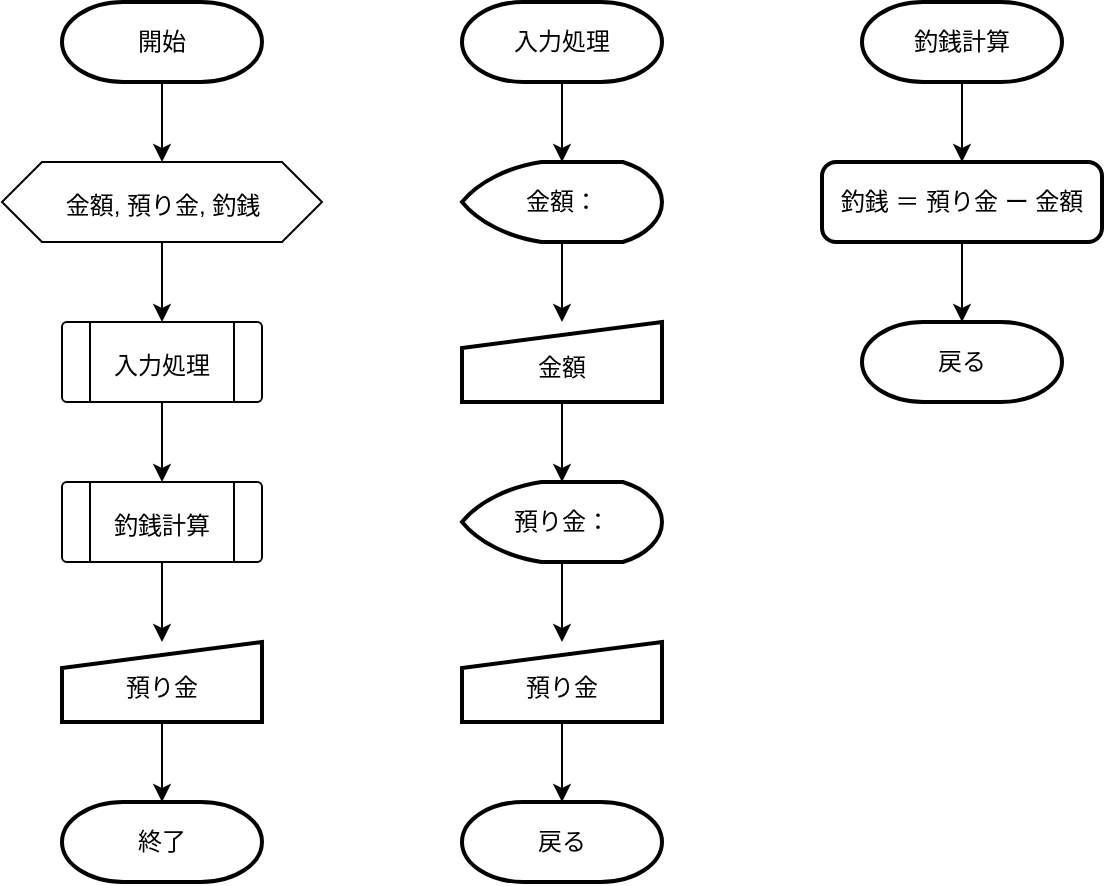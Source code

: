 <mxfile version="19.0.3" type="device" pages="9"><diagram name="11_calcChange" id="iT6GAmAel3aYIEC_cNCm"><mxGraphModel dx="1422" dy="865" grid="1" gridSize="10" guides="1" tooltips="1" connect="1" arrows="1" fold="1" page="1" pageScale="1" pageWidth="1169" pageHeight="827" math="0" shadow="0"><root><mxCell id="0"/><mxCell id="1" parent="0"/><mxCell id="9xLJ-oofB6RGyYax8c_z-29" value="" style="edgeStyle=orthogonalEdgeStyle;rounded=0;orthogonalLoop=1;jettySize=auto;html=1;" parent="1" source="9xLJ-oofB6RGyYax8c_z-1" target="9xLJ-oofB6RGyYax8c_z-28" edge="1"><mxGeometry relative="1" as="geometry"/></mxCell><mxCell id="9xLJ-oofB6RGyYax8c_z-1" value="開始" style="strokeWidth=2;html=1;shape=mxgraph.flowchart.terminator;whiteSpace=wrap;" parent="1" vertex="1"><mxGeometry x="110" y="80" width="100" height="40" as="geometry"/></mxCell><mxCell id="9xLJ-oofB6RGyYax8c_z-2" value="終了" style="strokeWidth=2;html=1;shape=mxgraph.flowchart.terminator;whiteSpace=wrap;" parent="1" vertex="1"><mxGeometry x="110" y="480" width="100" height="40" as="geometry"/></mxCell><mxCell id="9xLJ-oofB6RGyYax8c_z-7" value="" style="edgeStyle=orthogonalEdgeStyle;rounded=0;orthogonalLoop=1;jettySize=auto;html=1;" parent="1" source="9xLJ-oofB6RGyYax8c_z-3" target="9xLJ-oofB6RGyYax8c_z-4" edge="1"><mxGeometry relative="1" as="geometry"/></mxCell><mxCell id="9xLJ-oofB6RGyYax8c_z-3" value="入力処理" style="verticalLabelPosition=bottom;verticalAlign=top;html=1;shape=process;whiteSpace=wrap;rounded=1;size=0.14;arcSize=6;spacingTop=-32;" parent="1" vertex="1"><mxGeometry x="110" y="240" width="100" height="40" as="geometry"/></mxCell><mxCell id="9xLJ-oofB6RGyYax8c_z-8" value="" style="edgeStyle=orthogonalEdgeStyle;rounded=0;orthogonalLoop=1;jettySize=auto;html=1;" parent="1" source="9xLJ-oofB6RGyYax8c_z-4" edge="1"><mxGeometry relative="1" as="geometry"><mxPoint x="160" y="400" as="targetPoint"/></mxGeometry></mxCell><mxCell id="9xLJ-oofB6RGyYax8c_z-4" value="釣銭計算" style="verticalLabelPosition=bottom;verticalAlign=top;html=1;shape=process;whiteSpace=wrap;rounded=1;size=0.14;arcSize=6;spacingTop=-32;" parent="1" vertex="1"><mxGeometry x="110" y="320" width="100" height="40" as="geometry"/></mxCell><mxCell id="9xLJ-oofB6RGyYax8c_z-14" value="" style="edgeStyle=orthogonalEdgeStyle;rounded=0;orthogonalLoop=1;jettySize=auto;html=1;" parent="1" source="9xLJ-oofB6RGyYax8c_z-10" target="9xLJ-oofB6RGyYax8c_z-11" edge="1"><mxGeometry relative="1" as="geometry"/></mxCell><mxCell id="9xLJ-oofB6RGyYax8c_z-10" value="入力処理" style="strokeWidth=2;html=1;shape=mxgraph.flowchart.terminator;whiteSpace=wrap;" parent="1" vertex="1"><mxGeometry x="310" y="80" width="100" height="40" as="geometry"/></mxCell><mxCell id="9xLJ-oofB6RGyYax8c_z-15" value="" style="edgeStyle=orthogonalEdgeStyle;rounded=0;orthogonalLoop=1;jettySize=auto;html=1;" parent="1" source="9xLJ-oofB6RGyYax8c_z-11" target="9xLJ-oofB6RGyYax8c_z-12" edge="1"><mxGeometry relative="1" as="geometry"/></mxCell><mxCell id="9xLJ-oofB6RGyYax8c_z-11" value="金額：" style="strokeWidth=2;html=1;shape=mxgraph.flowchart.display;whiteSpace=wrap;" parent="1" vertex="1"><mxGeometry x="310" y="160" width="100" height="40" as="geometry"/></mxCell><mxCell id="9xLJ-oofB6RGyYax8c_z-18" value="" style="edgeStyle=orthogonalEdgeStyle;rounded=0;orthogonalLoop=1;jettySize=auto;html=1;" parent="1" source="9xLJ-oofB6RGyYax8c_z-12" target="9xLJ-oofB6RGyYax8c_z-17" edge="1"><mxGeometry relative="1" as="geometry"/></mxCell><mxCell id="9xLJ-oofB6RGyYax8c_z-12" value="金額" style="html=1;strokeWidth=2;shape=manualInput;whiteSpace=wrap;rounded=1;size=13;arcSize=0;spacingTop=6;" parent="1" vertex="1"><mxGeometry x="310" y="240" width="100" height="40" as="geometry"/></mxCell><mxCell id="9xLJ-oofB6RGyYax8c_z-20" value="" style="edgeStyle=orthogonalEdgeStyle;rounded=0;orthogonalLoop=1;jettySize=auto;html=1;" parent="1" source="9xLJ-oofB6RGyYax8c_z-17" target="9xLJ-oofB6RGyYax8c_z-19" edge="1"><mxGeometry relative="1" as="geometry"/></mxCell><mxCell id="9xLJ-oofB6RGyYax8c_z-17" value="預り金：" style="strokeWidth=2;html=1;shape=mxgraph.flowchart.display;whiteSpace=wrap;" parent="1" vertex="1"><mxGeometry x="310" y="320" width="100" height="40" as="geometry"/></mxCell><mxCell id="9xLJ-oofB6RGyYax8c_z-22" value="" style="edgeStyle=orthogonalEdgeStyle;rounded=0;orthogonalLoop=1;jettySize=auto;html=1;" parent="1" source="9xLJ-oofB6RGyYax8c_z-19" target="9xLJ-oofB6RGyYax8c_z-21" edge="1"><mxGeometry relative="1" as="geometry"/></mxCell><mxCell id="9xLJ-oofB6RGyYax8c_z-19" value="預り金" style="html=1;strokeWidth=2;shape=manualInput;whiteSpace=wrap;rounded=1;size=13;arcSize=0;spacingTop=6;" parent="1" vertex="1"><mxGeometry x="310" y="400" width="100" height="40" as="geometry"/></mxCell><mxCell id="9xLJ-oofB6RGyYax8c_z-21" value="戻る" style="strokeWidth=2;html=1;shape=mxgraph.flowchart.terminator;whiteSpace=wrap;" parent="1" vertex="1"><mxGeometry x="310" y="480" width="100" height="40" as="geometry"/></mxCell><mxCell id="9xLJ-oofB6RGyYax8c_z-26" value="" style="edgeStyle=orthogonalEdgeStyle;rounded=0;orthogonalLoop=1;jettySize=auto;html=1;" parent="1" source="9xLJ-oofB6RGyYax8c_z-23" target="9xLJ-oofB6RGyYax8c_z-24" edge="1"><mxGeometry relative="1" as="geometry"/></mxCell><mxCell id="9xLJ-oofB6RGyYax8c_z-23" value="釣銭計算" style="strokeWidth=2;html=1;shape=mxgraph.flowchart.terminator;whiteSpace=wrap;" parent="1" vertex="1"><mxGeometry x="510" y="80" width="100" height="40" as="geometry"/></mxCell><mxCell id="9xLJ-oofB6RGyYax8c_z-27" value="" style="edgeStyle=orthogonalEdgeStyle;rounded=0;orthogonalLoop=1;jettySize=auto;html=1;" parent="1" source="9xLJ-oofB6RGyYax8c_z-24" target="9xLJ-oofB6RGyYax8c_z-25" edge="1"><mxGeometry relative="1" as="geometry"/></mxCell><mxCell id="9xLJ-oofB6RGyYax8c_z-24" value="釣銭 ＝ 預り金 ー 金額" style="rounded=1;whiteSpace=wrap;html=1;absoluteArcSize=1;arcSize=14;strokeWidth=2;" parent="1" vertex="1"><mxGeometry x="490" y="160" width="140" height="40" as="geometry"/></mxCell><mxCell id="9xLJ-oofB6RGyYax8c_z-25" value="戻る" style="strokeWidth=2;html=1;shape=mxgraph.flowchart.terminator;whiteSpace=wrap;" parent="1" vertex="1"><mxGeometry x="510" y="240" width="100" height="40" as="geometry"/></mxCell><mxCell id="9xLJ-oofB6RGyYax8c_z-30" value="" style="edgeStyle=orthogonalEdgeStyle;rounded=0;orthogonalLoop=1;jettySize=auto;html=1;" parent="1" source="9xLJ-oofB6RGyYax8c_z-28" target="9xLJ-oofB6RGyYax8c_z-3" edge="1"><mxGeometry relative="1" as="geometry"/></mxCell><mxCell id="9xLJ-oofB6RGyYax8c_z-28" value="金額, 預り金, 釣銭" style="verticalLabelPosition=bottom;verticalAlign=top;html=1;shape=hexagon;perimeter=hexagonPerimeter2;arcSize=6;size=0.125;spacingTop=-32;" parent="1" vertex="1"><mxGeometry x="80" y="160" width="160" height="40" as="geometry"/></mxCell><mxCell id="9xLJ-oofB6RGyYax8c_z-32" value="" style="edgeStyle=orthogonalEdgeStyle;rounded=0;orthogonalLoop=1;jettySize=auto;html=1;" parent="1" source="9xLJ-oofB6RGyYax8c_z-31" target="9xLJ-oofB6RGyYax8c_z-2" edge="1"><mxGeometry relative="1" as="geometry"/></mxCell><mxCell id="9xLJ-oofB6RGyYax8c_z-31" value="預り金" style="html=1;strokeWidth=2;shape=manualInput;whiteSpace=wrap;rounded=1;size=13;arcSize=0;spacingTop=6;" parent="1" vertex="1"><mxGeometry x="110" y="400" width="100" height="40" as="geometry"/></mxCell></root></mxGraphModel></diagram><diagram name="12_passFail" id="vD1aTRgfoK_SNaeAMPtr"><mxGraphModel dx="1422" dy="865" grid="1" gridSize="10" guides="1" tooltips="1" connect="1" arrows="1" fold="1" page="1" pageScale="1" pageWidth="1169" pageHeight="827" math="0" shadow="0"><root><mxCell id="nHQiRf9aNQH0XOt0HSQz-0"/><mxCell id="nHQiRf9aNQH0XOt0HSQz-1" parent="nHQiRf9aNQH0XOt0HSQz-0"/><mxCell id="nHQiRf9aNQH0XOt0HSQz-2" value="" style="edgeStyle=orthogonalEdgeStyle;rounded=0;orthogonalLoop=1;jettySize=auto;html=1;" parent="nHQiRf9aNQH0XOt0HSQz-1" source="nHQiRf9aNQH0XOt0HSQz-3" target="nHQiRf9aNQH0XOt0HSQz-26" edge="1"><mxGeometry relative="1" as="geometry"/></mxCell><mxCell id="nHQiRf9aNQH0XOt0HSQz-3" value="開始" style="strokeWidth=2;html=1;shape=mxgraph.flowchart.terminator;whiteSpace=wrap;" parent="nHQiRf9aNQH0XOt0HSQz-1" vertex="1"><mxGeometry x="110" y="80" width="100" height="40" as="geometry"/></mxCell><mxCell id="nHQiRf9aNQH0XOt0HSQz-4" value="終了" style="strokeWidth=2;html=1;shape=mxgraph.flowchart.terminator;whiteSpace=wrap;" parent="nHQiRf9aNQH0XOt0HSQz-1" vertex="1"><mxGeometry x="110" y="480" width="100" height="40" as="geometry"/></mxCell><mxCell id="nHQiRf9aNQH0XOt0HSQz-5" value="" style="edgeStyle=orthogonalEdgeStyle;rounded=0;orthogonalLoop=1;jettySize=auto;html=1;" parent="nHQiRf9aNQH0XOt0HSQz-1" source="nHQiRf9aNQH0XOt0HSQz-6" target="nHQiRf9aNQH0XOt0HSQz-8" edge="1"><mxGeometry relative="1" as="geometry"/></mxCell><mxCell id="nHQiRf9aNQH0XOt0HSQz-6" value="入力処理" style="verticalLabelPosition=bottom;verticalAlign=top;html=1;shape=process;whiteSpace=wrap;rounded=1;size=0.14;arcSize=6;spacingTop=-32;strokeWidth=2;" parent="nHQiRf9aNQH0XOt0HSQz-1" vertex="1"><mxGeometry x="90" y="240" width="140" height="40" as="geometry"/></mxCell><mxCell id="nHQiRf9aNQH0XOt0HSQz-7" value="" style="edgeStyle=orthogonalEdgeStyle;rounded=0;orthogonalLoop=1;jettySize=auto;html=1;" parent="nHQiRf9aNQH0XOt0HSQz-1" source="nHQiRf9aNQH0XOt0HSQz-8" edge="1"><mxGeometry relative="1" as="geometry"><mxPoint x="160" y="400" as="targetPoint"/></mxGeometry></mxCell><mxCell id="nHQiRf9aNQH0XOt0HSQz-8" value="合格判定処理" style="verticalLabelPosition=bottom;verticalAlign=top;html=1;shape=process;whiteSpace=wrap;rounded=1;size=0.14;arcSize=6;spacingTop=-32;strokeWidth=2;" parent="nHQiRf9aNQH0XOt0HSQz-1" vertex="1"><mxGeometry x="90" y="320" width="140" height="40" as="geometry"/></mxCell><mxCell id="nHQiRf9aNQH0XOt0HSQz-9" value="" style="edgeStyle=orthogonalEdgeStyle;rounded=0;orthogonalLoop=1;jettySize=auto;html=1;" parent="nHQiRf9aNQH0XOt0HSQz-1" source="nHQiRf9aNQH0XOt0HSQz-10" target="nHQiRf9aNQH0XOt0HSQz-12" edge="1"><mxGeometry relative="1" as="geometry"/></mxCell><mxCell id="nHQiRf9aNQH0XOt0HSQz-10" value="入力処理" style="strokeWidth=2;html=1;shape=mxgraph.flowchart.terminator;whiteSpace=wrap;" parent="nHQiRf9aNQH0XOt0HSQz-1" vertex="1"><mxGeometry x="310" y="80" width="100" height="40" as="geometry"/></mxCell><mxCell id="nHQiRf9aNQH0XOt0HSQz-11" value="" style="edgeStyle=orthogonalEdgeStyle;rounded=0;orthogonalLoop=1;jettySize=auto;html=1;" parent="nHQiRf9aNQH0XOt0HSQz-1" source="nHQiRf9aNQH0XOt0HSQz-12" target="nHQiRf9aNQH0XOt0HSQz-14" edge="1"><mxGeometry relative="1" as="geometry"/></mxCell><mxCell id="nHQiRf9aNQH0XOt0HSQz-12" value="点数：" style="strokeWidth=2;html=1;shape=mxgraph.flowchart.display;whiteSpace=wrap;" parent="nHQiRf9aNQH0XOt0HSQz-1" vertex="1"><mxGeometry x="310" y="160" width="100" height="40" as="geometry"/></mxCell><mxCell id="8y09WDzT5w4gtGHiNDCS-12" value="" style="edgeStyle=orthogonalEdgeStyle;rounded=0;orthogonalLoop=1;jettySize=auto;html=1;" parent="nHQiRf9aNQH0XOt0HSQz-1" source="nHQiRf9aNQH0XOt0HSQz-14" target="nHQiRf9aNQH0XOt0HSQz-19" edge="1"><mxGeometry relative="1" as="geometry"/></mxCell><mxCell id="nHQiRf9aNQH0XOt0HSQz-14" value="点数" style="html=1;strokeWidth=2;shape=manualInput;whiteSpace=wrap;rounded=1;size=13;arcSize=0;spacingTop=6;" parent="nHQiRf9aNQH0XOt0HSQz-1" vertex="1"><mxGeometry x="310" y="240" width="100" height="40" as="geometry"/></mxCell><mxCell id="nHQiRf9aNQH0XOt0HSQz-19" value="戻る" style="strokeWidth=2;html=1;shape=mxgraph.flowchart.terminator;whiteSpace=wrap;" parent="nHQiRf9aNQH0XOt0HSQz-1" vertex="1"><mxGeometry x="310" y="320" width="100" height="40" as="geometry"/></mxCell><mxCell id="8y09WDzT5w4gtGHiNDCS-14" value="" style="edgeStyle=orthogonalEdgeStyle;rounded=0;orthogonalLoop=1;jettySize=auto;html=1;" parent="nHQiRf9aNQH0XOt0HSQz-1" source="nHQiRf9aNQH0XOt0HSQz-21" target="8y09WDzT5w4gtGHiNDCS-13" edge="1"><mxGeometry relative="1" as="geometry"/></mxCell><mxCell id="nHQiRf9aNQH0XOt0HSQz-21" value="合格判定処理" style="strokeWidth=2;html=1;shape=mxgraph.flowchart.terminator;whiteSpace=wrap;" parent="nHQiRf9aNQH0XOt0HSQz-1" vertex="1"><mxGeometry x="510" y="80" width="100" height="40" as="geometry"/></mxCell><mxCell id="nHQiRf9aNQH0XOt0HSQz-24" value="戻る" style="strokeWidth=2;html=1;shape=mxgraph.flowchart.terminator;whiteSpace=wrap;" parent="nHQiRf9aNQH0XOt0HSQz-1" vertex="1"><mxGeometry x="510" y="440" width="100" height="40" as="geometry"/></mxCell><mxCell id="nHQiRf9aNQH0XOt0HSQz-25" value="" style="edgeStyle=orthogonalEdgeStyle;rounded=0;orthogonalLoop=1;jettySize=auto;html=1;" parent="nHQiRf9aNQH0XOt0HSQz-1" source="nHQiRf9aNQH0XOt0HSQz-26" target="nHQiRf9aNQH0XOt0HSQz-6" edge="1"><mxGeometry relative="1" as="geometry"/></mxCell><mxCell id="nHQiRf9aNQH0XOt0HSQz-26" value="点数, 合格点, 結果" style="verticalLabelPosition=bottom;verticalAlign=top;html=1;shape=hexagon;perimeter=hexagonPerimeter2;arcSize=6;size=0.125;spacingTop=-32;strokeWidth=2;" parent="nHQiRf9aNQH0XOt0HSQz-1" vertex="1"><mxGeometry x="90" y="160" width="140" height="40" as="geometry"/></mxCell><mxCell id="nHQiRf9aNQH0XOt0HSQz-27" value="" style="edgeStyle=orthogonalEdgeStyle;rounded=0;orthogonalLoop=1;jettySize=auto;html=1;" parent="nHQiRf9aNQH0XOt0HSQz-1" source="nHQiRf9aNQH0XOt0HSQz-28" target="nHQiRf9aNQH0XOt0HSQz-4" edge="1"><mxGeometry relative="1" as="geometry"/></mxCell><mxCell id="nHQiRf9aNQH0XOt0HSQz-28" value="結果" style="html=1;strokeWidth=2;shape=manualInput;whiteSpace=wrap;rounded=1;size=13;arcSize=0;spacingTop=6;" parent="nHQiRf9aNQH0XOt0HSQz-1" vertex="1"><mxGeometry x="110" y="400" width="100" height="40" as="geometry"/></mxCell><mxCell id="8y09WDzT5w4gtGHiNDCS-5" value="" style="edgeStyle=orthogonalEdgeStyle;rounded=0;orthogonalLoop=1;jettySize=auto;html=1;" parent="nHQiRf9aNQH0XOt0HSQz-1" source="8y09WDzT5w4gtGHiNDCS-1" target="8y09WDzT5w4gtGHiNDCS-3" edge="1"><mxGeometry relative="1" as="geometry"/></mxCell><mxCell id="8y09WDzT5w4gtGHiNDCS-7" style="edgeStyle=orthogonalEdgeStyle;rounded=0;orthogonalLoop=1;jettySize=auto;html=1;entryX=0.5;entryY=0;entryDx=0;entryDy=0;" parent="nHQiRf9aNQH0XOt0HSQz-1" source="8y09WDzT5w4gtGHiNDCS-1" target="8y09WDzT5w4gtGHiNDCS-6" edge="1"><mxGeometry relative="1" as="geometry"/></mxCell><mxCell id="8y09WDzT5w4gtGHiNDCS-1" value="点数 ＞＝ 合格点" style="strokeWidth=2;html=1;shape=mxgraph.flowchart.decision;whiteSpace=wrap;" parent="nHQiRf9aNQH0XOt0HSQz-1" vertex="1"><mxGeometry x="500" y="230" width="120" height="60" as="geometry"/></mxCell><mxCell id="8y09WDzT5w4gtGHiNDCS-8" value="" style="edgeStyle=orthogonalEdgeStyle;rounded=0;orthogonalLoop=1;jettySize=auto;html=1;" parent="nHQiRf9aNQH0XOt0HSQz-1" source="8y09WDzT5w4gtGHiNDCS-3" target="nHQiRf9aNQH0XOt0HSQz-24" edge="1"><mxGeometry relative="1" as="geometry"/></mxCell><mxCell id="8y09WDzT5w4gtGHiNDCS-3" value="結果 ＝ &quot;【合格】&quot;" style="rounded=1;whiteSpace=wrap;html=1;absoluteArcSize=1;arcSize=14;strokeWidth=2;" parent="nHQiRf9aNQH0XOt0HSQz-1" vertex="1"><mxGeometry x="500" y="320" width="120" height="40" as="geometry"/></mxCell><mxCell id="8y09WDzT5w4gtGHiNDCS-9" style="edgeStyle=orthogonalEdgeStyle;rounded=0;orthogonalLoop=1;jettySize=auto;html=1;exitX=0.5;exitY=1;exitDx=0;exitDy=0;" parent="nHQiRf9aNQH0XOt0HSQz-1" source="8y09WDzT5w4gtGHiNDCS-6" edge="1"><mxGeometry relative="1" as="geometry"><mxPoint x="560" y="400" as="targetPoint"/><Array as="points"><mxPoint x="720" y="400"/></Array></mxGeometry></mxCell><mxCell id="8y09WDzT5w4gtGHiNDCS-6" value="結果 ＝ &quot;【不合格】&quot;" style="rounded=1;whiteSpace=wrap;html=1;absoluteArcSize=1;arcSize=14;strokeWidth=2;" parent="nHQiRf9aNQH0XOt0HSQz-1" vertex="1"><mxGeometry x="660" y="320" width="120" height="40" as="geometry"/></mxCell><mxCell id="8y09WDzT5w4gtGHiNDCS-10" value="false" style="text;html=1;align=center;verticalAlign=middle;resizable=0;points=[];autosize=1;strokeColor=none;fillColor=none;" parent="nHQiRf9aNQH0XOt0HSQz-1" vertex="1"><mxGeometry x="585" y="228" width="50" height="30" as="geometry"/></mxCell><mxCell id="8y09WDzT5w4gtGHiNDCS-11" value="true" style="text;html=1;align=center;verticalAlign=middle;resizable=0;points=[];autosize=1;strokeColor=none;fillColor=none;" parent="nHQiRf9aNQH0XOt0HSQz-1" vertex="1"><mxGeometry x="560" y="278" width="40" height="30" as="geometry"/></mxCell><mxCell id="8y09WDzT5w4gtGHiNDCS-13" value="合格点 ＝ 70" style="rounded=1;whiteSpace=wrap;html=1;absoluteArcSize=1;arcSize=14;strokeWidth=2;" parent="nHQiRf9aNQH0XOt0HSQz-1" vertex="1"><mxGeometry x="500" y="160" width="120" height="40" as="geometry"/></mxCell><mxCell id="8y09WDzT5w4gtGHiNDCS-16" style="edgeStyle=orthogonalEdgeStyle;rounded=0;orthogonalLoop=1;jettySize=auto;html=1;entryX=0.5;entryY=0;entryDx=0;entryDy=0;entryPerimeter=0;" parent="nHQiRf9aNQH0XOt0HSQz-1" source="8y09WDzT5w4gtGHiNDCS-13" target="8y09WDzT5w4gtGHiNDCS-1" edge="1"><mxGeometry relative="1" as="geometry"/></mxCell></root></mxGraphModel></diagram><diagram name="13_countsPoint" id="Gbmg9Yk_qp5LXMgEdLaK"><mxGraphModel dx="1422" dy="865" grid="1" gridSize="10" guides="1" tooltips="1" connect="1" arrows="1" fold="1" page="1" pageScale="1" pageWidth="1169" pageHeight="827" math="0" shadow="0"><root><mxCell id="aZdB4IPbFA3xgnilCvWI-0"/><mxCell id="aZdB4IPbFA3xgnilCvWI-1" parent="aZdB4IPbFA3xgnilCvWI-0"/><mxCell id="aZdB4IPbFA3xgnilCvWI-2" value="" style="edgeStyle=orthogonalEdgeStyle;rounded=0;orthogonalLoop=1;jettySize=auto;html=1;" parent="aZdB4IPbFA3xgnilCvWI-1" source="aZdB4IPbFA3xgnilCvWI-3" target="aZdB4IPbFA3xgnilCvWI-20" edge="1"><mxGeometry relative="1" as="geometry"/></mxCell><mxCell id="aZdB4IPbFA3xgnilCvWI-3" value="開始" style="strokeWidth=2;html=1;shape=mxgraph.flowchart.terminator;whiteSpace=wrap;" parent="aZdB4IPbFA3xgnilCvWI-1" vertex="1"><mxGeometry x="110" y="40" width="100" height="40" as="geometry"/></mxCell><mxCell id="aZdB4IPbFA3xgnilCvWI-4" value="終了" style="strokeWidth=2;html=1;shape=mxgraph.flowchart.terminator;whiteSpace=wrap;" parent="aZdB4IPbFA3xgnilCvWI-1" vertex="1"><mxGeometry x="110" y="523" width="100" height="40" as="geometry"/></mxCell><mxCell id="YaI-RqHF9K6HXjOj0zNu-22" value="" style="edgeStyle=orthogonalEdgeStyle;rounded=0;orthogonalLoop=1;jettySize=auto;html=1;" parent="aZdB4IPbFA3xgnilCvWI-1" source="aZdB4IPbFA3xgnilCvWI-6" target="YaI-RqHF9K6HXjOj0zNu-21" edge="1"><mxGeometry relative="1" as="geometry"/></mxCell><mxCell id="aZdB4IPbFA3xgnilCvWI-6" value="入力処理" style="verticalLabelPosition=bottom;verticalAlign=top;html=1;shape=process;whiteSpace=wrap;rounded=1;size=0.14;arcSize=6;spacingTop=-32;strokeWidth=2;" parent="aZdB4IPbFA3xgnilCvWI-1" vertex="1"><mxGeometry x="90" y="280" width="140" height="40" as="geometry"/></mxCell><mxCell id="YaI-RqHF9K6HXjOj0zNu-3" value="" style="edgeStyle=orthogonalEdgeStyle;rounded=0;orthogonalLoop=1;jettySize=auto;html=1;" parent="aZdB4IPbFA3xgnilCvWI-1" source="aZdB4IPbFA3xgnilCvWI-10" target="YaI-RqHF9K6HXjOj0zNu-2" edge="1"><mxGeometry relative="1" as="geometry"/></mxCell><mxCell id="aZdB4IPbFA3xgnilCvWI-10" value="入力処理" style="strokeWidth=2;html=1;shape=mxgraph.flowchart.terminator;whiteSpace=wrap;" parent="aZdB4IPbFA3xgnilCvWI-1" vertex="1"><mxGeometry x="310" y="40" width="100" height="40" as="geometry"/></mxCell><mxCell id="aZdB4IPbFA3xgnilCvWI-15" value="戻る" style="strokeWidth=2;html=1;shape=mxgraph.flowchart.terminator;whiteSpace=wrap;" parent="aZdB4IPbFA3xgnilCvWI-1" vertex="1"><mxGeometry x="310" y="840" width="100" height="40" as="geometry"/></mxCell><mxCell id="YaI-RqHF9K6HXjOj0zNu-27" value="" style="edgeStyle=orthogonalEdgeStyle;rounded=0;orthogonalLoop=1;jettySize=auto;html=1;" parent="aZdB4IPbFA3xgnilCvWI-1" source="aZdB4IPbFA3xgnilCvWI-20" target="YaI-RqHF9K6HXjOj0zNu-26" edge="1"><mxGeometry relative="1" as="geometry"/></mxCell><mxCell id="aZdB4IPbFA3xgnilCvWI-20" value="点数[10], &lt;font face=&quot;Lucida Console&quot;&gt;i, j&lt;/font&gt;, 人数,&amp;nbsp;&lt;div&gt;得点, 合計点, 平均点,&lt;/div&gt;" style="verticalLabelPosition=bottom;verticalAlign=top;html=1;shape=hexagon;perimeter=hexagonPerimeter2;arcSize=6;size=0.125;spacingTop=-40;strokeWidth=2;" parent="aZdB4IPbFA3xgnilCvWI-1" vertex="1"><mxGeometry x="90" y="120" width="140" height="40" as="geometry"/></mxCell><mxCell id="UM4c-kGeeH5yB_Bb9sRn-2" value="" style="edgeStyle=orthogonalEdgeStyle;rounded=0;orthogonalLoop=1;jettySize=auto;html=1;" parent="aZdB4IPbFA3xgnilCvWI-1" source="UM4c-kGeeH5yB_Bb9sRn-0" target="aZdB4IPbFA3xgnilCvWI-4" edge="1"><mxGeometry relative="1" as="geometry"/></mxCell><mxCell id="UM4c-kGeeH5yB_Bb9sRn-0" value="結果表示" style="verticalLabelPosition=bottom;verticalAlign=top;html=1;shape=process;whiteSpace=wrap;rounded=1;size=0.14;arcSize=6;spacingTop=-32;strokeWidth=2;" parent="aZdB4IPbFA3xgnilCvWI-1" vertex="1"><mxGeometry x="90" y="443" width="140" height="40" as="geometry"/></mxCell><mxCell id="YaI-RqHF9K6HXjOj0zNu-6" value="" style="edgeStyle=orthogonalEdgeStyle;rounded=0;orthogonalLoop=1;jettySize=auto;html=1;" parent="aZdB4IPbFA3xgnilCvWI-1" source="UM4c-kGeeH5yB_Bb9sRn-4" target="YaI-RqHF9K6HXjOj0zNu-0" edge="1"><mxGeometry relative="1" as="geometry"/></mxCell><mxCell id="UM4c-kGeeH5yB_Bb9sRn-4" value="入力ループ&lt;div&gt;&lt;font face=&quot;Lucida Console&quot;&gt;i ＜ 10&lt;/font&gt;&lt;/div&gt;" style="strokeWidth=2;html=1;shape=mxgraph.flowchart.loop_limit;whiteSpace=wrap;" parent="aZdB4IPbFA3xgnilCvWI-1" vertex="1"><mxGeometry x="310" y="200" width="100" height="40" as="geometry"/></mxCell><mxCell id="YaI-RqHF9K6HXjOj0zNu-16" value="" style="edgeStyle=orthogonalEdgeStyle;rounded=0;orthogonalLoop=1;jettySize=auto;html=1;" parent="aZdB4IPbFA3xgnilCvWI-1" source="UM4c-kGeeH5yB_Bb9sRn-5" target="aZdB4IPbFA3xgnilCvWI-15" edge="1"><mxGeometry relative="1" as="geometry"/></mxCell><mxCell id="UM4c-kGeeH5yB_Bb9sRn-5" value="入力ループ" style="strokeWidth=2;html=1;shape=mxgraph.flowchart.loop_limit;whiteSpace=wrap;flipV=1;" parent="aZdB4IPbFA3xgnilCvWI-1" vertex="1"><mxGeometry x="310" y="740" width="100" height="40" as="geometry"/></mxCell><mxCell id="YaI-RqHF9K6HXjOj0zNu-7" value="" style="edgeStyle=orthogonalEdgeStyle;rounded=0;orthogonalLoop=1;jettySize=auto;html=1;" parent="aZdB4IPbFA3xgnilCvWI-1" source="YaI-RqHF9K6HXjOj0zNu-0" target="YaI-RqHF9K6HXjOj0zNu-1" edge="1"><mxGeometry relative="1" as="geometry"/></mxCell><mxCell id="YaI-RqHF9K6HXjOj0zNu-0" value="得点：" style="strokeWidth=2;html=1;shape=mxgraph.flowchart.display;whiteSpace=wrap;" parent="aZdB4IPbFA3xgnilCvWI-1" vertex="1"><mxGeometry x="310" y="280" width="100" height="40" as="geometry"/></mxCell><mxCell id="YaI-RqHF9K6HXjOj0zNu-13" style="edgeStyle=orthogonalEdgeStyle;rounded=0;orthogonalLoop=1;jettySize=auto;html=1;" parent="aZdB4IPbFA3xgnilCvWI-1" source="YaI-RqHF9K6HXjOj0zNu-1" target="YaI-RqHF9K6HXjOj0zNu-8" edge="1"><mxGeometry relative="1" as="geometry"/></mxCell><mxCell id="YaI-RqHF9K6HXjOj0zNu-1" value="得点" style="html=1;strokeWidth=2;shape=manualInput;whiteSpace=wrap;rounded=1;size=13;arcSize=0;spacingTop=6;" parent="aZdB4IPbFA3xgnilCvWI-1" vertex="1"><mxGeometry x="310" y="360" width="100" height="40" as="geometry"/></mxCell><mxCell id="YaI-RqHF9K6HXjOj0zNu-4" value="" style="edgeStyle=orthogonalEdgeStyle;rounded=0;orthogonalLoop=1;jettySize=auto;html=1;" parent="aZdB4IPbFA3xgnilCvWI-1" source="YaI-RqHF9K6HXjOj0zNu-2" target="UM4c-kGeeH5yB_Bb9sRn-4" edge="1"><mxGeometry relative="1" as="geometry"/></mxCell><mxCell id="YaI-RqHF9K6HXjOj0zNu-2" value="&lt;font face=&quot;Lucida Console&quot;&gt;i ＝ 0&lt;/font&gt;" style="rounded=1;whiteSpace=wrap;html=1;absoluteArcSize=1;arcSize=14;strokeWidth=2;" parent="aZdB4IPbFA3xgnilCvWI-1" vertex="1"><mxGeometry x="310" y="120" width="100" height="40" as="geometry"/></mxCell><mxCell id="YaI-RqHF9K6HXjOj0zNu-14" value="" style="edgeStyle=orthogonalEdgeStyle;rounded=0;orthogonalLoop=1;jettySize=auto;html=1;" parent="aZdB4IPbFA3xgnilCvWI-1" source="YaI-RqHF9K6HXjOj0zNu-8" target="YaI-RqHF9K6HXjOj0zNu-12" edge="1"><mxGeometry relative="1" as="geometry"/></mxCell><mxCell id="YaI-RqHF9K6HXjOj0zNu-17" style="edgeStyle=orthogonalEdgeStyle;rounded=0;orthogonalLoop=1;jettySize=auto;html=1;exitX=1;exitY=0.5;exitDx=0;exitDy=0;exitPerimeter=0;" parent="aZdB4IPbFA3xgnilCvWI-1" source="YaI-RqHF9K6HXjOj0zNu-8" edge="1"><mxGeometry relative="1" as="geometry"><mxPoint x="360" y="810" as="targetPoint"/><Array as="points"><mxPoint x="480" y="460"/><mxPoint x="480" y="810"/></Array></mxGeometry></mxCell><mxCell id="YaI-RqHF9K6HXjOj0zNu-8" value="点数 ＞ -1" style="strokeWidth=2;html=1;shape=mxgraph.flowchart.decision;whiteSpace=wrap;" parent="aZdB4IPbFA3xgnilCvWI-1" vertex="1"><mxGeometry x="300" y="430" width="120" height="60" as="geometry"/></mxCell><mxCell id="YaI-RqHF9K6HXjOj0zNu-10" value="&lt;font face=&quot;Lucida Console&quot;&gt;点数[i] ＝ 得点&lt;/font&gt;" style="rounded=1;whiteSpace=wrap;html=1;absoluteArcSize=1;arcSize=14;strokeWidth=2;" parent="aZdB4IPbFA3xgnilCvWI-1" vertex="1"><mxGeometry x="310" y="520" width="100" height="40" as="geometry"/></mxCell><mxCell id="YaI-RqHF9K6HXjOj0zNu-33" style="edgeStyle=orthogonalEdgeStyle;rounded=0;orthogonalLoop=1;jettySize=auto;html=1;entryX=0.5;entryY=0;entryDx=0;entryDy=0;" parent="aZdB4IPbFA3xgnilCvWI-1" source="YaI-RqHF9K6HXjOj0zNu-12" target="YaI-RqHF9K6HXjOj0zNu-32" edge="1"><mxGeometry relative="1" as="geometry"/></mxCell><mxCell id="YaI-RqHF9K6HXjOj0zNu-12" value="&lt;font face=&quot;Lucida Console&quot;&gt;i ＝ i + 1&lt;/font&gt;" style="rounded=1;whiteSpace=wrap;html=1;absoluteArcSize=1;arcSize=14;strokeWidth=2;" parent="aZdB4IPbFA3xgnilCvWI-1" vertex="1"><mxGeometry x="310" y="600" width="100" height="40" as="geometry"/></mxCell><mxCell id="YaI-RqHF9K6HXjOj0zNu-19" value="true" style="text;html=1;align=center;verticalAlign=middle;resizable=0;points=[];autosize=1;strokeColor=none;fillColor=none;" parent="aZdB4IPbFA3xgnilCvWI-1" vertex="1"><mxGeometry x="360" y="488" width="40" height="30" as="geometry"/></mxCell><mxCell id="YaI-RqHF9K6HXjOj0zNu-20" value="false" style="text;html=1;align=center;verticalAlign=middle;resizable=0;points=[];autosize=1;strokeColor=none;fillColor=none;" parent="aZdB4IPbFA3xgnilCvWI-1" vertex="1"><mxGeometry x="400" y="430" width="50" height="30" as="geometry"/></mxCell><mxCell id="YaI-RqHF9K6HXjOj0zNu-51" style="edgeStyle=orthogonalEdgeStyle;rounded=0;orthogonalLoop=1;jettySize=auto;html=1;entryX=0.5;entryY=0;entryDx=0;entryDy=0;" parent="aZdB4IPbFA3xgnilCvWI-1" source="YaI-RqHF9K6HXjOj0zNu-21" target="UM4c-kGeeH5yB_Bb9sRn-0" edge="1"><mxGeometry relative="1" as="geometry"/></mxCell><mxCell id="YaI-RqHF9K6HXjOj0zNu-21" value="集計処理" style="verticalLabelPosition=bottom;verticalAlign=top;html=1;shape=process;whiteSpace=wrap;rounded=1;size=0.14;arcSize=6;spacingTop=-32;strokeWidth=2;" parent="aZdB4IPbFA3xgnilCvWI-1" vertex="1"><mxGeometry x="90" y="360" width="140" height="40" as="geometry"/></mxCell><mxCell id="kPDJEy304kPlfB97Wm-x-27" value="" style="edgeStyle=orthogonalEdgeStyle;rounded=0;orthogonalLoop=1;jettySize=auto;html=1;" parent="aZdB4IPbFA3xgnilCvWI-1" source="YaI-RqHF9K6HXjOj0zNu-26" target="aZdB4IPbFA3xgnilCvWI-6" edge="1"><mxGeometry relative="1" as="geometry"/></mxCell><mxCell id="YaI-RqHF9K6HXjOj0zNu-26" value="&lt;font face=&quot;Lucida Console&quot;&gt;人数 ＝ 0&lt;/font&gt;" style="rounded=1;whiteSpace=wrap;html=1;absoluteArcSize=1;arcSize=14;strokeWidth=2;" parent="aZdB4IPbFA3xgnilCvWI-1" vertex="1"><mxGeometry x="110" y="200" width="100" height="40" as="geometry"/></mxCell><mxCell id="YaI-RqHF9K6HXjOj0zNu-34" style="edgeStyle=orthogonalEdgeStyle;rounded=0;orthogonalLoop=1;jettySize=auto;html=1;" parent="aZdB4IPbFA3xgnilCvWI-1" source="YaI-RqHF9K6HXjOj0zNu-32" target="UM4c-kGeeH5yB_Bb9sRn-5" edge="1"><mxGeometry relative="1" as="geometry"/></mxCell><mxCell id="YaI-RqHF9K6HXjOj0zNu-32" value="&lt;font face=&quot;Lucida Console&quot;&gt;人数 ＝ i&lt;/font&gt;" style="rounded=1;whiteSpace=wrap;html=1;absoluteArcSize=1;arcSize=14;strokeWidth=2;" parent="aZdB4IPbFA3xgnilCvWI-1" vertex="1"><mxGeometry x="310" y="670" width="100" height="40" as="geometry"/></mxCell><mxCell id="kPDJEy304kPlfB97Wm-x-18" value="" style="edgeStyle=orthogonalEdgeStyle;rounded=0;orthogonalLoop=1;jettySize=auto;html=1;" parent="aZdB4IPbFA3xgnilCvWI-1" source="YaI-RqHF9K6HXjOj0zNu-35" target="YaI-RqHF9K6HXjOj0zNu-37" edge="1"><mxGeometry relative="1" as="geometry"/></mxCell><mxCell id="YaI-RqHF9K6HXjOj0zNu-35" value="集計処理" style="strokeWidth=2;html=1;shape=mxgraph.flowchart.terminator;whiteSpace=wrap;" parent="aZdB4IPbFA3xgnilCvWI-1" vertex="1"><mxGeometry x="589" y="40" width="100" height="40" as="geometry"/></mxCell><mxCell id="kPDJEy304kPlfB97Wm-x-21" value="" style="edgeStyle=orthogonalEdgeStyle;rounded=0;orthogonalLoop=1;jettySize=auto;html=1;" parent="aZdB4IPbFA3xgnilCvWI-1" source="YaI-RqHF9K6HXjOj0zNu-36" target="YaI-RqHF9K6HXjOj0zNu-43" edge="1"><mxGeometry relative="1" as="geometry"/></mxCell><mxCell id="YaI-RqHF9K6HXjOj0zNu-36" value="集計ループ&lt;div&gt;&lt;font face=&quot;Lucida Console&quot;&gt;j ＜ 人数&lt;/font&gt;&lt;/div&gt;" style="strokeWidth=2;html=1;shape=mxgraph.flowchart.loop_limit;whiteSpace=wrap;" parent="aZdB4IPbFA3xgnilCvWI-1" vertex="1"><mxGeometry x="589" y="280" width="100" height="40" as="geometry"/></mxCell><mxCell id="kPDJEy304kPlfB97Wm-x-19" value="" style="edgeStyle=orthogonalEdgeStyle;rounded=0;orthogonalLoop=1;jettySize=auto;html=1;" parent="aZdB4IPbFA3xgnilCvWI-1" source="YaI-RqHF9K6HXjOj0zNu-37" target="YaI-RqHF9K6HXjOj0zNu-39" edge="1"><mxGeometry relative="1" as="geometry"/></mxCell><mxCell id="YaI-RqHF9K6HXjOj0zNu-37" value="&lt;font face=&quot;Lucida Console&quot;&gt;j ＝ 0&lt;/font&gt;" style="rounded=1;whiteSpace=wrap;html=1;absoluteArcSize=1;arcSize=14;strokeWidth=2;" parent="aZdB4IPbFA3xgnilCvWI-1" vertex="1"><mxGeometry x="589" y="120" width="100" height="40" as="geometry"/></mxCell><mxCell id="kPDJEy304kPlfB97Wm-x-24" value="" style="edgeStyle=orthogonalEdgeStyle;rounded=0;orthogonalLoop=1;jettySize=auto;html=1;" parent="aZdB4IPbFA3xgnilCvWI-1" source="YaI-RqHF9K6HXjOj0zNu-38" target="YaI-RqHF9K6HXjOj0zNu-52" edge="1"><mxGeometry relative="1" as="geometry"/></mxCell><mxCell id="YaI-RqHF9K6HXjOj0zNu-38" value="集計ループ" style="strokeWidth=2;html=1;shape=mxgraph.flowchart.loop_limit;whiteSpace=wrap;flipV=1;" parent="aZdB4IPbFA3xgnilCvWI-1" vertex="1"><mxGeometry x="589" y="440" width="100" height="40" as="geometry"/></mxCell><mxCell id="kPDJEy304kPlfB97Wm-x-20" value="" style="edgeStyle=orthogonalEdgeStyle;rounded=0;orthogonalLoop=1;jettySize=auto;html=1;" parent="aZdB4IPbFA3xgnilCvWI-1" source="YaI-RqHF9K6HXjOj0zNu-39" target="YaI-RqHF9K6HXjOj0zNu-36" edge="1"><mxGeometry relative="1" as="geometry"/></mxCell><mxCell id="YaI-RqHF9K6HXjOj0zNu-39" value="&lt;font face=&quot;Lucida Console&quot;&gt;合計点 ＝ 0&lt;/font&gt;" style="rounded=1;whiteSpace=wrap;html=1;absoluteArcSize=1;arcSize=14;strokeWidth=2;" parent="aZdB4IPbFA3xgnilCvWI-1" vertex="1"><mxGeometry x="589" y="200" width="100" height="40" as="geometry"/></mxCell><mxCell id="YaI-RqHF9K6HXjOj0zNu-43" value="&lt;font face=&quot;Lucida Console&quot;&gt;合計点 ＝ 合計点 ＋ 点数[j]&lt;/font&gt;" style="rounded=1;whiteSpace=wrap;html=1;absoluteArcSize=1;arcSize=14;strokeWidth=2;" parent="aZdB4IPbFA3xgnilCvWI-1" vertex="1"><mxGeometry x="549" y="360" width="180" height="40" as="geometry"/></mxCell><mxCell id="kPDJEy304kPlfB97Wm-x-26" value="" style="edgeStyle=orthogonalEdgeStyle;rounded=0;orthogonalLoop=1;jettySize=auto;html=1;" parent="aZdB4IPbFA3xgnilCvWI-1" source="YaI-RqHF9K6HXjOj0zNu-52" target="YaI-RqHF9K6HXjOj0zNu-53" edge="1"><mxGeometry relative="1" as="geometry"/></mxCell><mxCell id="YaI-RqHF9K6HXjOj0zNu-52" value="&lt;font face=&quot;Lucida Console&quot;&gt;平均点 ＝ 合計点 / 人数&lt;/font&gt;" style="rounded=1;whiteSpace=wrap;html=1;absoluteArcSize=1;arcSize=14;strokeWidth=2;" parent="aZdB4IPbFA3xgnilCvWI-1" vertex="1"><mxGeometry x="549" y="518" width="180" height="40" as="geometry"/></mxCell><mxCell id="YaI-RqHF9K6HXjOj0zNu-53" value="戻る" style="strokeWidth=2;html=1;shape=mxgraph.flowchart.terminator;whiteSpace=wrap;" parent="aZdB4IPbFA3xgnilCvWI-1" vertex="1"><mxGeometry x="589" y="600" width="100" height="40" as="geometry"/></mxCell><mxCell id="kPDJEy304kPlfB97Wm-x-9" value="" style="edgeStyle=orthogonalEdgeStyle;rounded=0;orthogonalLoop=1;jettySize=auto;html=1;" parent="aZdB4IPbFA3xgnilCvWI-1" source="YaI-RqHF9K6HXjOj0zNu-55" target="kPDJEy304kPlfB97Wm-x-2" edge="1"><mxGeometry relative="1" as="geometry"/></mxCell><mxCell id="YaI-RqHF9K6HXjOj0zNu-55" value="結果表示" style="strokeWidth=2;html=1;shape=mxgraph.flowchart.terminator;whiteSpace=wrap;" parent="aZdB4IPbFA3xgnilCvWI-1" vertex="1"><mxGeometry x="830" y="40" width="100" height="40" as="geometry"/></mxCell><mxCell id="kPDJEy304kPlfB97Wm-x-10" value="" style="edgeStyle=orthogonalEdgeStyle;rounded=0;orthogonalLoop=1;jettySize=auto;html=1;" parent="aZdB4IPbFA3xgnilCvWI-1" source="kPDJEy304kPlfB97Wm-x-2" target="kPDJEy304kPlfB97Wm-x-3" edge="1"><mxGeometry relative="1" as="geometry"/></mxCell><mxCell id="kPDJEy304kPlfB97Wm-x-2" value="人数：" style="strokeWidth=2;html=1;shape=mxgraph.flowchart.display;whiteSpace=wrap;" parent="aZdB4IPbFA3xgnilCvWI-1" vertex="1"><mxGeometry x="830" y="120" width="100" height="40" as="geometry"/></mxCell><mxCell id="kPDJEy304kPlfB97Wm-x-11" value="" style="edgeStyle=orthogonalEdgeStyle;rounded=0;orthogonalLoop=1;jettySize=auto;html=1;" parent="aZdB4IPbFA3xgnilCvWI-1" source="kPDJEy304kPlfB97Wm-x-3" target="kPDJEy304kPlfB97Wm-x-4" edge="1"><mxGeometry relative="1" as="geometry"/></mxCell><mxCell id="kPDJEy304kPlfB97Wm-x-3" value="人数" style="html=1;strokeWidth=2;shape=manualInput;whiteSpace=wrap;rounded=1;size=13;arcSize=0;spacingTop=6;" parent="aZdB4IPbFA3xgnilCvWI-1" vertex="1"><mxGeometry x="830" y="200" width="100" height="40" as="geometry"/></mxCell><mxCell id="kPDJEy304kPlfB97Wm-x-12" value="" style="edgeStyle=orthogonalEdgeStyle;rounded=0;orthogonalLoop=1;jettySize=auto;html=1;" parent="aZdB4IPbFA3xgnilCvWI-1" source="kPDJEy304kPlfB97Wm-x-4" target="kPDJEy304kPlfB97Wm-x-5" edge="1"><mxGeometry relative="1" as="geometry"/></mxCell><mxCell id="kPDJEy304kPlfB97Wm-x-4" value="合計点：" style="strokeWidth=2;html=1;shape=mxgraph.flowchart.display;whiteSpace=wrap;" parent="aZdB4IPbFA3xgnilCvWI-1" vertex="1"><mxGeometry x="830" y="280" width="100" height="40" as="geometry"/></mxCell><mxCell id="kPDJEy304kPlfB97Wm-x-13" value="" style="edgeStyle=orthogonalEdgeStyle;rounded=0;orthogonalLoop=1;jettySize=auto;html=1;" parent="aZdB4IPbFA3xgnilCvWI-1" source="kPDJEy304kPlfB97Wm-x-5" target="kPDJEy304kPlfB97Wm-x-6" edge="1"><mxGeometry relative="1" as="geometry"/></mxCell><mxCell id="kPDJEy304kPlfB97Wm-x-5" value="合計点" style="html=1;strokeWidth=2;shape=manualInput;whiteSpace=wrap;rounded=1;size=13;arcSize=0;spacingTop=6;" parent="aZdB4IPbFA3xgnilCvWI-1" vertex="1"><mxGeometry x="830" y="360" width="100" height="40" as="geometry"/></mxCell><mxCell id="kPDJEy304kPlfB97Wm-x-16" style="edgeStyle=orthogonalEdgeStyle;rounded=0;orthogonalLoop=1;jettySize=auto;html=1;entryX=0.5;entryY=0;entryDx=0;entryDy=0;" parent="aZdB4IPbFA3xgnilCvWI-1" source="kPDJEy304kPlfB97Wm-x-6" target="kPDJEy304kPlfB97Wm-x-7" edge="1"><mxGeometry relative="1" as="geometry"/></mxCell><mxCell id="kPDJEy304kPlfB97Wm-x-6" value="平均点：" style="strokeWidth=2;html=1;shape=mxgraph.flowchart.display;whiteSpace=wrap;" parent="aZdB4IPbFA3xgnilCvWI-1" vertex="1"><mxGeometry x="830" y="443" width="100" height="40" as="geometry"/></mxCell><mxCell id="kPDJEy304kPlfB97Wm-x-15" value="" style="edgeStyle=orthogonalEdgeStyle;rounded=0;orthogonalLoop=1;jettySize=auto;html=1;" parent="aZdB4IPbFA3xgnilCvWI-1" source="kPDJEy304kPlfB97Wm-x-7" target="kPDJEy304kPlfB97Wm-x-8" edge="1"><mxGeometry relative="1" as="geometry"/></mxCell><mxCell id="kPDJEy304kPlfB97Wm-x-7" value="平均点" style="html=1;strokeWidth=2;shape=manualInput;whiteSpace=wrap;rounded=1;size=13;arcSize=0;spacingTop=6;" parent="aZdB4IPbFA3xgnilCvWI-1" vertex="1"><mxGeometry x="830" y="523" width="100" height="40" as="geometry"/></mxCell><mxCell id="kPDJEy304kPlfB97Wm-x-8" value="戻る" style="strokeWidth=2;html=1;shape=mxgraph.flowchart.terminator;whiteSpace=wrap;" parent="aZdB4IPbFA3xgnilCvWI-1" vertex="1"><mxGeometry x="830" y="600" width="100" height="40" as="geometry"/></mxCell><mxCell id="kPDJEy304kPlfB97Wm-x-25" style="edgeStyle=orthogonalEdgeStyle;rounded=0;orthogonalLoop=1;jettySize=auto;html=1;entryX=0.5;entryY=1;entryDx=0;entryDy=0;entryPerimeter=0;" parent="aZdB4IPbFA3xgnilCvWI-1" source="YaI-RqHF9K6HXjOj0zNu-43" target="YaI-RqHF9K6HXjOj0zNu-38" edge="1"><mxGeometry relative="1" as="geometry"/></mxCell></root></mxGraphModel></diagram><diagram name="21_groupTotal" id="HW8-fD4eInMCxMrdk7A4"><mxGraphModel dx="1422" dy="865" grid="1" gridSize="10" guides="1" tooltips="1" connect="1" arrows="1" fold="1" page="1" pageScale="1" pageWidth="1169" pageHeight="827" math="0" shadow="0"><root><mxCell id="Wbwb5unohPnjsa8_4MkI-0"/><mxCell id="Wbwb5unohPnjsa8_4MkI-1" parent="Wbwb5unohPnjsa8_4MkI-0"/><mxCell id="jjMblR6Ji7RYlL1l1uxo-1" value="" style="edgeStyle=orthogonalEdgeStyle;rounded=0;orthogonalLoop=1;jettySize=auto;html=1;" parent="Wbwb5unohPnjsa8_4MkI-1" source="Wbwb5unohPnjsa8_4MkI-3" target="jjMblR6Ji7RYlL1l1uxo-0" edge="1"><mxGeometry relative="1" as="geometry"/></mxCell><mxCell id="Wbwb5unohPnjsa8_4MkI-3" value="開始" style="strokeWidth=2;html=1;shape=mxgraph.flowchart.terminator;whiteSpace=wrap;" parent="Wbwb5unohPnjsa8_4MkI-1" vertex="1"><mxGeometry x="110" y="40" width="100" height="40" as="geometry"/></mxCell><mxCell id="Wbwb5unohPnjsa8_4MkI-4" value="終了" style="strokeWidth=2;html=1;shape=mxgraph.flowchart.terminator;whiteSpace=wrap;" parent="Wbwb5unohPnjsa8_4MkI-1" vertex="1"><mxGeometry x="110" y="443" width="100" height="40" as="geometry"/></mxCell><mxCell id="Wbwb5unohPnjsa8_4MkI-5" value="" style="edgeStyle=orthogonalEdgeStyle;rounded=0;orthogonalLoop=1;jettySize=auto;html=1;" parent="Wbwb5unohPnjsa8_4MkI-1" source="Wbwb5unohPnjsa8_4MkI-6" target="Wbwb5unohPnjsa8_4MkI-33" edge="1"><mxGeometry relative="1" as="geometry"/></mxCell><mxCell id="Wbwb5unohPnjsa8_4MkI-6" value="初期化処理" style="verticalLabelPosition=bottom;verticalAlign=top;html=1;shape=process;whiteSpace=wrap;rounded=1;size=0.14;arcSize=6;spacingTop=-32;strokeWidth=2;" parent="Wbwb5unohPnjsa8_4MkI-1" vertex="1"><mxGeometry x="90" y="200" width="140" height="40" as="geometry"/></mxCell><mxCell id="Wbwb5unohPnjsa8_4MkI-12" value="" style="edgeStyle=orthogonalEdgeStyle;rounded=0;orthogonalLoop=1;jettySize=auto;html=1;" parent="Wbwb5unohPnjsa8_4MkI-1" source="Wbwb5unohPnjsa8_4MkI-13" target="Wbwb5unohPnjsa8_4MkI-4" edge="1"><mxGeometry relative="1" as="geometry"/></mxCell><mxCell id="Wbwb5unohPnjsa8_4MkI-13" value="表示処理" style="verticalLabelPosition=bottom;verticalAlign=top;html=1;shape=process;whiteSpace=wrap;rounded=1;size=0.14;arcSize=6;spacingTop=-32;strokeWidth=2;" parent="Wbwb5unohPnjsa8_4MkI-1" vertex="1"><mxGeometry x="90" y="363" width="140" height="40" as="geometry"/></mxCell><mxCell id="Wbwb5unohPnjsa8_4MkI-32" style="edgeStyle=orthogonalEdgeStyle;rounded=0;orthogonalLoop=1;jettySize=auto;html=1;entryX=0.5;entryY=0;entryDx=0;entryDy=0;" parent="Wbwb5unohPnjsa8_4MkI-1" source="Wbwb5unohPnjsa8_4MkI-33" target="Wbwb5unohPnjsa8_4MkI-13" edge="1"><mxGeometry relative="1" as="geometry"/></mxCell><mxCell id="Wbwb5unohPnjsa8_4MkI-33" value="集計処理" style="verticalLabelPosition=bottom;verticalAlign=top;html=1;shape=process;whiteSpace=wrap;rounded=1;size=0.14;arcSize=6;spacingTop=-32;strokeWidth=2;" parent="Wbwb5unohPnjsa8_4MkI-1" vertex="1"><mxGeometry x="90" y="280" width="140" height="40" as="geometry"/></mxCell><mxCell id="jjMblR6Ji7RYlL1l1uxo-2" value="" style="edgeStyle=orthogonalEdgeStyle;rounded=0;orthogonalLoop=1;jettySize=auto;html=1;" parent="Wbwb5unohPnjsa8_4MkI-1" source="jjMblR6Ji7RYlL1l1uxo-0" target="Wbwb5unohPnjsa8_4MkI-6" edge="1"><mxGeometry relative="1" as="geometry"/></mxCell><mxCell id="jjMblR6Ji7RYlL1l1uxo-0" value="商品別売上合計[6], 売上[20],&amp;nbsp;&lt;div&gt;&lt;font face=&quot;Lucida Console&quot;&gt;売上分類[6]&lt;/font&gt;, &lt;font face=&quot;Lucida Console&quot;&gt;i&lt;/font&gt;, 分類コード,&amp;nbsp; 処理件数, 売上計&lt;/div&gt;" style="verticalLabelPosition=bottom;verticalAlign=top;html=1;shape=hexagon;perimeter=hexagonPerimeter2;arcSize=6;size=0.125;spacingTop=-40;strokeWidth=2;" parent="Wbwb5unohPnjsa8_4MkI-1" vertex="1"><mxGeometry x="60" y="120" width="200" height="40" as="geometry"/></mxCell><mxCell id="wsdWAnBKYm_6Vkn8JKa2-1" value="" style="edgeStyle=orthogonalEdgeStyle;rounded=0;orthogonalLoop=1;jettySize=auto;html=1;" parent="Wbwb5unohPnjsa8_4MkI-1" source="jjMblR6Ji7RYlL1l1uxo-4" target="wsdWAnBKYm_6Vkn8JKa2-0" edge="1"><mxGeometry relative="1" as="geometry"/></mxCell><mxCell id="jjMblR6Ji7RYlL1l1uxo-4" value="初期化処理" style="strokeWidth=2;html=1;shape=mxgraph.flowchart.terminator;whiteSpace=wrap;" parent="Wbwb5unohPnjsa8_4MkI-1" vertex="1"><mxGeometry x="310" y="40" width="100" height="40" as="geometry"/></mxCell><mxCell id="q32LoB8GE_cLFo8J0Tgq-5" value="" style="edgeStyle=orthogonalEdgeStyle;rounded=0;orthogonalLoop=1;jettySize=auto;html=1;" parent="Wbwb5unohPnjsa8_4MkI-1" source="wsdWAnBKYm_6Vkn8JKa2-0" target="q32LoB8GE_cLFo8J0Tgq-0" edge="1"><mxGeometry relative="1" as="geometry"/></mxCell><mxCell id="wsdWAnBKYm_6Vkn8JKa2-0" value="&lt;font face=&quot;Lucida Console&quot;&gt;i ＝ 0&lt;/font&gt;" style="rounded=1;whiteSpace=wrap;html=1;absoluteArcSize=1;arcSize=14;strokeWidth=2;" parent="Wbwb5unohPnjsa8_4MkI-1" vertex="1"><mxGeometry x="310" y="120" width="100" height="40" as="geometry"/></mxCell><mxCell id="q32LoB8GE_cLFo8J0Tgq-8" style="edgeStyle=orthogonalEdgeStyle;rounded=0;orthogonalLoop=1;jettySize=auto;html=1;entryX=0.5;entryY=0;entryDx=0;entryDy=0;" parent="Wbwb5unohPnjsa8_4MkI-1" source="q32LoB8GE_cLFo8J0Tgq-0" target="q32LoB8GE_cLFo8J0Tgq-3" edge="1"><mxGeometry relative="1" as="geometry"/></mxCell><mxCell id="q32LoB8GE_cLFo8J0Tgq-0" value="&lt;span style=&quot;background-color: initial;&quot;&gt;商品別売上合計&lt;/span&gt;&lt;div&gt;&lt;span style=&quot;background-color: initial;&quot;&gt;初期化ループ&lt;/span&gt;&lt;div&gt;&lt;div&gt;&lt;font face=&quot;Lucida Console&quot;&gt;i ＜ 6&lt;/font&gt;&lt;/div&gt;&lt;/div&gt;&lt;/div&gt;" style="strokeWidth=2;html=1;shape=mxgraph.flowchart.loop_limit;whiteSpace=wrap;" parent="Wbwb5unohPnjsa8_4MkI-1" vertex="1"><mxGeometry x="290" y="195" width="139" height="50" as="geometry"/></mxCell><mxCell id="q32LoB8GE_cLFo8J0Tgq-16" value="" style="edgeStyle=orthogonalEdgeStyle;rounded=0;orthogonalLoop=1;jettySize=auto;html=1;" parent="Wbwb5unohPnjsa8_4MkI-1" source="q32LoB8GE_cLFo8J0Tgq-2" target="q32LoB8GE_cLFo8J0Tgq-11" edge="1"><mxGeometry relative="1" as="geometry"/></mxCell><mxCell id="q32LoB8GE_cLFo8J0Tgq-2" value="&lt;span style=&quot;background-color: initial;&quot;&gt;商品別売上合計&lt;/span&gt;&lt;div&gt;&lt;span style=&quot;background-color: initial;&quot;&gt;初期化ループ&lt;/span&gt;&lt;/div&gt;" style="strokeWidth=2;html=1;shape=mxgraph.flowchart.loop_limit;whiteSpace=wrap;flipV=1;" parent="Wbwb5unohPnjsa8_4MkI-1" vertex="1"><mxGeometry x="290.5" y="438" width="139" height="50" as="geometry"/></mxCell><mxCell id="q32LoB8GE_cLFo8J0Tgq-9" value="" style="edgeStyle=orthogonalEdgeStyle;rounded=0;orthogonalLoop=1;jettySize=auto;html=1;" parent="Wbwb5unohPnjsa8_4MkI-1" source="q32LoB8GE_cLFo8J0Tgq-3" target="q32LoB8GE_cLFo8J0Tgq-4" edge="1"><mxGeometry relative="1" as="geometry"/></mxCell><mxCell id="q32LoB8GE_cLFo8J0Tgq-3" value="&lt;font face=&quot;Lucida Console&quot;&gt;商品別売上合計[i] ＝ 0&lt;/font&gt;" style="rounded=1;whiteSpace=wrap;html=1;absoluteArcSize=1;arcSize=14;strokeWidth=2;" parent="Wbwb5unohPnjsa8_4MkI-1" vertex="1"><mxGeometry x="279.5" y="280" width="160" height="40" as="geometry"/></mxCell><mxCell id="q32LoB8GE_cLFo8J0Tgq-10" value="" style="edgeStyle=orthogonalEdgeStyle;rounded=0;orthogonalLoop=1;jettySize=auto;html=1;" parent="Wbwb5unohPnjsa8_4MkI-1" source="q32LoB8GE_cLFo8J0Tgq-4" target="q32LoB8GE_cLFo8J0Tgq-2" edge="1"><mxGeometry relative="1" as="geometry"/></mxCell><mxCell id="q32LoB8GE_cLFo8J0Tgq-4" value="&lt;font face=&quot;Lucida Console&quot;&gt;i ＝ i + 1&lt;/font&gt;" style="rounded=1;whiteSpace=wrap;html=1;absoluteArcSize=1;arcSize=14;strokeWidth=2;" parent="Wbwb5unohPnjsa8_4MkI-1" vertex="1"><mxGeometry x="309.5" y="363" width="100" height="40" as="geometry"/></mxCell><mxCell id="q32LoB8GE_cLFo8J0Tgq-11" value="戻る" style="strokeWidth=2;html=1;shape=mxgraph.flowchart.terminator;whiteSpace=wrap;" parent="Wbwb5unohPnjsa8_4MkI-1" vertex="1"><mxGeometry x="309.5" y="520" width="100" height="40" as="geometry"/></mxCell><mxCell id="q32LoB8GE_cLFo8J0Tgq-21" style="edgeStyle=orthogonalEdgeStyle;rounded=0;orthogonalLoop=1;jettySize=auto;html=1;entryX=0.5;entryY=0;entryDx=0;entryDy=0;" parent="Wbwb5unohPnjsa8_4MkI-1" source="q32LoB8GE_cLFo8J0Tgq-12" target="q32LoB8GE_cLFo8J0Tgq-13" edge="1"><mxGeometry relative="1" as="geometry"/></mxCell><mxCell id="q32LoB8GE_cLFo8J0Tgq-12" value="集計処理" style="strokeWidth=2;html=1;shape=mxgraph.flowchart.terminator;whiteSpace=wrap;" parent="Wbwb5unohPnjsa8_4MkI-1" vertex="1"><mxGeometry x="550" y="40" width="100" height="40" as="geometry"/></mxCell><mxCell id="q32LoB8GE_cLFo8J0Tgq-13" value="&lt;font face=&quot;Lucida Console&quot;&gt;i ＝ 0&lt;/font&gt;" style="rounded=1;whiteSpace=wrap;html=1;absoluteArcSize=1;arcSize=14;strokeWidth=2;" parent="Wbwb5unohPnjsa8_4MkI-1" vertex="1"><mxGeometry x="550" y="120" width="100" height="40" as="geometry"/></mxCell><mxCell id="q32LoB8GE_cLFo8J0Tgq-24" style="edgeStyle=orthogonalEdgeStyle;rounded=0;orthogonalLoop=1;jettySize=auto;html=1;entryX=0.5;entryY=0;entryDx=0;entryDy=0;" parent="Wbwb5unohPnjsa8_4MkI-1" source="q32LoB8GE_cLFo8J0Tgq-14" target="q32LoB8GE_cLFo8J0Tgq-17" edge="1"><mxGeometry relative="1" as="geometry"/></mxCell><mxCell id="q32LoB8GE_cLFo8J0Tgq-14" value="&lt;span style=&quot;background-color: initial;&quot;&gt;売上&lt;/span&gt;&lt;span style=&quot;background-color: initial;&quot;&gt;集計ループ&lt;/span&gt;&lt;div&gt;&lt;div&gt;&lt;div&gt;&lt;font face=&quot;Lucida Console&quot;&gt;i ＜ 20&lt;/font&gt;&lt;/div&gt;&lt;/div&gt;&lt;/div&gt;" style="strokeWidth=2;html=1;shape=mxgraph.flowchart.loop_limit;whiteSpace=wrap;" parent="Wbwb5unohPnjsa8_4MkI-1" vertex="1"><mxGeometry x="530.5" y="195" width="139" height="50" as="geometry"/></mxCell><mxCell id="q32LoB8GE_cLFo8J0Tgq-37" value="" style="edgeStyle=orthogonalEdgeStyle;rounded=0;orthogonalLoop=1;jettySize=auto;html=1;" parent="Wbwb5unohPnjsa8_4MkI-1" source="q32LoB8GE_cLFo8J0Tgq-15" target="q32LoB8GE_cLFo8J0Tgq-31" edge="1"><mxGeometry relative="1" as="geometry"/></mxCell><mxCell id="q32LoB8GE_cLFo8J0Tgq-15" value="&lt;span style=&quot;background-color: initial;&quot;&gt;売上集計&lt;/span&gt;&lt;span style=&quot;background-color: initial;&quot;&gt;ループ&lt;/span&gt;" style="strokeWidth=2;html=1;shape=mxgraph.flowchart.loop_limit;whiteSpace=wrap;flipV=1;" parent="Wbwb5unohPnjsa8_4MkI-1" vertex="1"><mxGeometry x="530.5" y="677" width="139" height="50" as="geometry"/></mxCell><mxCell id="q32LoB8GE_cLFo8J0Tgq-25" style="edgeStyle=orthogonalEdgeStyle;rounded=0;orthogonalLoop=1;jettySize=auto;html=1;entryX=0.5;entryY=0;entryDx=0;entryDy=0;" parent="Wbwb5unohPnjsa8_4MkI-1" source="q32LoB8GE_cLFo8J0Tgq-17" target="q32LoB8GE_cLFo8J0Tgq-18" edge="1"><mxGeometry relative="1" as="geometry"/></mxCell><mxCell id="q32LoB8GE_cLFo8J0Tgq-17" value="&lt;font face=&quot;Lucida Console&quot;&gt;分類コード ＝ 売上分類[i]&lt;/font&gt;" style="rounded=1;whiteSpace=wrap;html=1;absoluteArcSize=1;arcSize=14;strokeWidth=2;" parent="Wbwb5unohPnjsa8_4MkI-1" vertex="1"><mxGeometry x="515" y="280" width="170" height="40" as="geometry"/></mxCell><mxCell id="q32LoB8GE_cLFo8J0Tgq-47" value="" style="edgeStyle=orthogonalEdgeStyle;rounded=0;orthogonalLoop=1;jettySize=auto;html=1;" parent="Wbwb5unohPnjsa8_4MkI-1" source="q32LoB8GE_cLFo8J0Tgq-18" target="q32LoB8GE_cLFo8J0Tgq-46" edge="1"><mxGeometry relative="1" as="geometry"/></mxCell><mxCell id="q32LoB8GE_cLFo8J0Tgq-18" value="&lt;font face=&quot;Lucida Console&quot;&gt;分類別売上合計[分類コード] +＝ 売上[i]&amp;nbsp;&lt;/font&gt;" style="rounded=1;whiteSpace=wrap;html=1;absoluteArcSize=1;arcSize=14;strokeWidth=2;" parent="Wbwb5unohPnjsa8_4MkI-1" vertex="1"><mxGeometry x="515" y="360" width="170" height="40" as="geometry"/></mxCell><mxCell id="q32LoB8GE_cLFo8J0Tgq-22" style="edgeStyle=orthogonalEdgeStyle;rounded=0;orthogonalLoop=1;jettySize=auto;html=1;entryX=0.5;entryY=0;entryDx=0;entryDy=0;entryPerimeter=0;" parent="Wbwb5unohPnjsa8_4MkI-1" source="q32LoB8GE_cLFo8J0Tgq-13" target="q32LoB8GE_cLFo8J0Tgq-14" edge="1"><mxGeometry relative="1" as="geometry"/></mxCell><mxCell id="q32LoB8GE_cLFo8J0Tgq-35" style="edgeStyle=orthogonalEdgeStyle;rounded=0;orthogonalLoop=1;jettySize=auto;html=1;entryX=0.5;entryY=0;entryDx=0;entryDy=0;" parent="Wbwb5unohPnjsa8_4MkI-1" source="q32LoB8GE_cLFo8J0Tgq-30" target="q32LoB8GE_cLFo8J0Tgq-34" edge="1"><mxGeometry relative="1" as="geometry"/></mxCell><mxCell id="q32LoB8GE_cLFo8J0Tgq-30" value="&lt;font face=&quot;Lucida Console&quot;&gt;i ＝ i + 1&lt;/font&gt;" style="rounded=1;whiteSpace=wrap;html=1;absoluteArcSize=1;arcSize=14;strokeWidth=2;" parent="Wbwb5unohPnjsa8_4MkI-1" vertex="1"><mxGeometry x="550" y="520" width="100" height="40" as="geometry"/></mxCell><mxCell id="q32LoB8GE_cLFo8J0Tgq-31" value="戻る" style="strokeWidth=2;html=1;shape=mxgraph.flowchart.terminator;whiteSpace=wrap;" parent="Wbwb5unohPnjsa8_4MkI-1" vertex="1"><mxGeometry x="550" y="767" width="100" height="40" as="geometry"/></mxCell><mxCell id="q32LoB8GE_cLFo8J0Tgq-36" value="" style="edgeStyle=orthogonalEdgeStyle;rounded=0;orthogonalLoop=1;jettySize=auto;html=1;" parent="Wbwb5unohPnjsa8_4MkI-1" source="q32LoB8GE_cLFo8J0Tgq-34" target="q32LoB8GE_cLFo8J0Tgq-15" edge="1"><mxGeometry relative="1" as="geometry"/></mxCell><mxCell id="q32LoB8GE_cLFo8J0Tgq-34" value="&lt;font face=&quot;Lucida Console&quot;&gt;処理件数 ＝ i&lt;/font&gt;" style="rounded=1;whiteSpace=wrap;html=1;absoluteArcSize=1;arcSize=14;strokeWidth=2;" parent="Wbwb5unohPnjsa8_4MkI-1" vertex="1"><mxGeometry x="550" y="597" width="100" height="40" as="geometry"/></mxCell><mxCell id="q32LoB8GE_cLFo8J0Tgq-62" value="" style="edgeStyle=orthogonalEdgeStyle;rounded=0;orthogonalLoop=1;jettySize=auto;html=1;" parent="Wbwb5unohPnjsa8_4MkI-1" source="q32LoB8GE_cLFo8J0Tgq-38" target="q32LoB8GE_cLFo8J0Tgq-41" edge="1"><mxGeometry relative="1" as="geometry"/></mxCell><mxCell id="q32LoB8GE_cLFo8J0Tgq-38" value="集計処理" style="strokeWidth=2;html=1;shape=mxgraph.flowchart.terminator;whiteSpace=wrap;" parent="Wbwb5unohPnjsa8_4MkI-1" vertex="1"><mxGeometry x="790" y="40" width="100" height="40" as="geometry"/></mxCell><mxCell id="q32LoB8GE_cLFo8J0Tgq-39" value="&lt;font face=&quot;Lucida Console&quot;&gt;i ＝ 0&lt;/font&gt;" style="rounded=1;whiteSpace=wrap;html=1;absoluteArcSize=1;arcSize=14;strokeWidth=2;" parent="Wbwb5unohPnjsa8_4MkI-1" vertex="1"><mxGeometry x="790" y="200" width="100" height="40" as="geometry"/></mxCell><mxCell id="q32LoB8GE_cLFo8J0Tgq-40" value="&lt;span style=&quot;background-color: initial;&quot;&gt;商品別売上&lt;/span&gt;&lt;div&gt;&lt;span style=&quot;background-color: initial;&quot;&gt;表示ループ&lt;/span&gt;&lt;div&gt;&lt;div&gt;&lt;div&gt;&lt;font face=&quot;Lucida Console&quot;&gt;i ＜ 6&lt;/font&gt;&lt;/div&gt;&lt;/div&gt;&lt;/div&gt;&lt;/div&gt;" style="strokeWidth=2;html=1;shape=mxgraph.flowchart.loop_limit;whiteSpace=wrap;" parent="Wbwb5unohPnjsa8_4MkI-1" vertex="1"><mxGeometry x="770.5" y="275" width="139" height="50" as="geometry"/></mxCell><mxCell id="q32LoB8GE_cLFo8J0Tgq-61" style="edgeStyle=orthogonalEdgeStyle;rounded=0;orthogonalLoop=1;jettySize=auto;html=1;entryX=0.5;entryY=0;entryDx=0;entryDy=0;" parent="Wbwb5unohPnjsa8_4MkI-1" source="q32LoB8GE_cLFo8J0Tgq-41" target="q32LoB8GE_cLFo8J0Tgq-39" edge="1"><mxGeometry relative="1" as="geometry"/></mxCell><mxCell id="q32LoB8GE_cLFo8J0Tgq-41" value="処理件数" style="strokeWidth=2;html=1;shape=mxgraph.flowchart.display;whiteSpace=wrap;" parent="Wbwb5unohPnjsa8_4MkI-1" vertex="1"><mxGeometry x="790" y="120" width="100" height="40" as="geometry"/></mxCell><mxCell id="q32LoB8GE_cLFo8J0Tgq-57" style="edgeStyle=orthogonalEdgeStyle;rounded=0;orthogonalLoop=1;jettySize=auto;html=1;entryX=0.5;entryY=0;entryDx=0;entryDy=0;" parent="Wbwb5unohPnjsa8_4MkI-1" source="q32LoB8GE_cLFo8J0Tgq-42" target="q32LoB8GE_cLFo8J0Tgq-44" edge="1"><mxGeometry relative="1" as="geometry"/></mxCell><mxCell id="q32LoB8GE_cLFo8J0Tgq-42" value="分類別売上合計[&lt;font face=&quot;Lucida Console&quot;&gt;i&lt;/font&gt;]" style="strokeWidth=2;html=1;shape=mxgraph.flowchart.display;whiteSpace=wrap;" parent="Wbwb5unohPnjsa8_4MkI-1" vertex="1"><mxGeometry x="775" y="360" width="130" height="40" as="geometry"/></mxCell><mxCell id="q32LoB8GE_cLFo8J0Tgq-56" style="edgeStyle=orthogonalEdgeStyle;rounded=0;orthogonalLoop=1;jettySize=auto;html=1;" parent="Wbwb5unohPnjsa8_4MkI-1" source="q32LoB8GE_cLFo8J0Tgq-44" target="q32LoB8GE_cLFo8J0Tgq-45" edge="1"><mxGeometry relative="1" as="geometry"/></mxCell><mxCell id="q32LoB8GE_cLFo8J0Tgq-44" value="&lt;font face=&quot;Lucida Console&quot;&gt;i ＝ i + 1&lt;/font&gt;" style="rounded=1;whiteSpace=wrap;html=1;absoluteArcSize=1;arcSize=14;strokeWidth=2;" parent="Wbwb5unohPnjsa8_4MkI-1" vertex="1"><mxGeometry x="790" y="443" width="100" height="40" as="geometry"/></mxCell><mxCell id="q32LoB8GE_cLFo8J0Tgq-45" value="&lt;span style=&quot;background-color: initial;&quot;&gt;商品別売上&lt;/span&gt;&lt;div&gt;&lt;span style=&quot;background-color: initial;&quot;&gt;表示ループ&lt;/span&gt;&lt;/div&gt;" style="strokeWidth=2;html=1;shape=mxgraph.flowchart.loop_limit;whiteSpace=wrap;flipV=1;" parent="Wbwb5unohPnjsa8_4MkI-1" vertex="1"><mxGeometry x="770.5" y="510" width="139" height="50" as="geometry"/></mxCell><mxCell id="q32LoB8GE_cLFo8J0Tgq-49" style="edgeStyle=orthogonalEdgeStyle;rounded=0;orthogonalLoop=1;jettySize=auto;html=1;entryX=0.5;entryY=0;entryDx=0;entryDy=0;" parent="Wbwb5unohPnjsa8_4MkI-1" source="q32LoB8GE_cLFo8J0Tgq-46" target="q32LoB8GE_cLFo8J0Tgq-30" edge="1"><mxGeometry relative="1" as="geometry"/></mxCell><mxCell id="q32LoB8GE_cLFo8J0Tgq-46" value="&lt;font face=&quot;Lucida Console&quot;&gt;売上計+＝ 売上[i]&amp;nbsp;&lt;/font&gt;" style="rounded=1;whiteSpace=wrap;html=1;absoluteArcSize=1;arcSize=14;strokeWidth=2;" parent="Wbwb5unohPnjsa8_4MkI-1" vertex="1"><mxGeometry x="515" y="443" width="170" height="40" as="geometry"/></mxCell><mxCell id="q32LoB8GE_cLFo8J0Tgq-52" value="" style="edgeStyle=orthogonalEdgeStyle;rounded=0;orthogonalLoop=1;jettySize=auto;html=1;" parent="Wbwb5unohPnjsa8_4MkI-1" source="q32LoB8GE_cLFo8J0Tgq-50" target="q32LoB8GE_cLFo8J0Tgq-51" edge="1"><mxGeometry relative="1" as="geometry"/></mxCell><mxCell id="q32LoB8GE_cLFo8J0Tgq-50" value="売上計" style="strokeWidth=2;html=1;shape=mxgraph.flowchart.display;whiteSpace=wrap;" parent="Wbwb5unohPnjsa8_4MkI-1" vertex="1"><mxGeometry x="790" y="597" width="100" height="40" as="geometry"/></mxCell><mxCell id="q32LoB8GE_cLFo8J0Tgq-51" value="戻る" style="strokeWidth=2;html=1;shape=mxgraph.flowchart.terminator;whiteSpace=wrap;" parent="Wbwb5unohPnjsa8_4MkI-1" vertex="1"><mxGeometry x="790" y="677" width="100" height="40" as="geometry"/></mxCell><mxCell id="q32LoB8GE_cLFo8J0Tgq-54" style="edgeStyle=orthogonalEdgeStyle;rounded=0;orthogonalLoop=1;jettySize=auto;html=1;entryX=0.5;entryY=0;entryDx=0;entryDy=0;entryPerimeter=0;" parent="Wbwb5unohPnjsa8_4MkI-1" source="q32LoB8GE_cLFo8J0Tgq-45" target="q32LoB8GE_cLFo8J0Tgq-50" edge="1"><mxGeometry relative="1" as="geometry"/></mxCell><mxCell id="q32LoB8GE_cLFo8J0Tgq-58" style="edgeStyle=orthogonalEdgeStyle;rounded=0;orthogonalLoop=1;jettySize=auto;html=1;entryX=0.5;entryY=0;entryDx=0;entryDy=0;entryPerimeter=0;" parent="Wbwb5unohPnjsa8_4MkI-1" source="q32LoB8GE_cLFo8J0Tgq-40" target="q32LoB8GE_cLFo8J0Tgq-42" edge="1"><mxGeometry relative="1" as="geometry"/></mxCell><mxCell id="q32LoB8GE_cLFo8J0Tgq-59" style="edgeStyle=orthogonalEdgeStyle;rounded=0;orthogonalLoop=1;jettySize=auto;html=1;entryX=0.5;entryY=0;entryDx=0;entryDy=0;entryPerimeter=0;" parent="Wbwb5unohPnjsa8_4MkI-1" source="q32LoB8GE_cLFo8J0Tgq-39" target="q32LoB8GE_cLFo8J0Tgq-40" edge="1"><mxGeometry relative="1" as="geometry"/></mxCell></root></mxGraphModel></diagram><diagram id="n6v7JWFlWEWoI1vuSrpL" name="22_pointsRank_1"><mxGraphModel dx="1422" dy="865" grid="1" gridSize="10" guides="1" tooltips="1" connect="1" arrows="1" fold="1" page="1" pageScale="1" pageWidth="1169" pageHeight="827" math="0" shadow="0"><root><mxCell id="0"/><mxCell id="1" parent="0"/><mxCell id="FjALhFNM7IEl0XSUG9h9-2" value="" style="edgeStyle=orthogonalEdgeStyle;rounded=0;orthogonalLoop=1;jettySize=auto;html=1;" edge="1" parent="1" source="VdUUorOeG15shzBrEQ4S-1" target="VdUUorOeG15shzBrEQ4S-2"><mxGeometry relative="1" as="geometry"/></mxCell><mxCell id="VdUUorOeG15shzBrEQ4S-1" value="開始" style="strokeWidth=2;html=1;shape=mxgraph.flowchart.terminator;whiteSpace=wrap;" vertex="1" parent="1"><mxGeometry x="110" y="80" width="100" height="40" as="geometry"/></mxCell><mxCell id="FjALhFNM7IEl0XSUG9h9-8" style="edgeStyle=orthogonalEdgeStyle;rounded=0;orthogonalLoop=1;jettySize=auto;html=1;entryX=0.5;entryY=0;entryDx=0;entryDy=0;" edge="1" parent="1" source="VdUUorOeG15shzBrEQ4S-2" target="fVyyedOYKOHx5Fhak8EH-1"><mxGeometry relative="1" as="geometry"/></mxCell><mxCell id="VdUUorOeG15shzBrEQ4S-2" value="ランク別人数[4], ランク[4], 成績[20],&amp;nbsp;&lt;div&gt;入力用成績,&lt;font face=&quot;Lucida Console&quot;&gt;&amp;nbsp;i, j&lt;/font&gt;&lt;/div&gt;" style="verticalLabelPosition=bottom;verticalAlign=top;html=1;shape=hexagon;perimeter=hexagonPerimeter2;arcSize=6;size=0.083;spacingTop=-45;strokeWidth=2;" vertex="1" parent="1"><mxGeometry x="40" y="160" width="240" height="50" as="geometry"/></mxCell><mxCell id="FjALhFNM7IEl0XSUG9h9-6" value="" style="edgeStyle=orthogonalEdgeStyle;rounded=0;orthogonalLoop=1;jettySize=auto;html=1;" edge="1" parent="1" source="fVyyedOYKOHx5Fhak8EH-1" target="fVyyedOYKOHx5Fhak8EH-2"><mxGeometry relative="1" as="geometry"/></mxCell><mxCell id="fVyyedOYKOHx5Fhak8EH-1" value="初期化処理" style="verticalLabelPosition=bottom;verticalAlign=top;html=1;shape=process;whiteSpace=wrap;rounded=1;size=0.14;arcSize=6;spacingTop=-32;strokeWidth=2;" vertex="1" parent="1"><mxGeometry x="90" y="240" width="140" height="40" as="geometry"/></mxCell><mxCell id="FjALhFNM7IEl0XSUG9h9-9" value="" style="edgeStyle=orthogonalEdgeStyle;rounded=0;orthogonalLoop=1;jettySize=auto;html=1;" edge="1" parent="1" source="fVyyedOYKOHx5Fhak8EH-2" target="fVyyedOYKOHx5Fhak8EH-3"><mxGeometry relative="1" as="geometry"/></mxCell><mxCell id="fVyyedOYKOHx5Fhak8EH-2" value="入力処理" style="verticalLabelPosition=bottom;verticalAlign=top;html=1;shape=process;whiteSpace=wrap;rounded=1;size=0.14;arcSize=6;spacingTop=-32;strokeWidth=2;" vertex="1" parent="1"><mxGeometry x="90" y="320" width="140" height="40" as="geometry"/></mxCell><mxCell id="FjALhFNM7IEl0XSUG9h9-10" value="" style="edgeStyle=orthogonalEdgeStyle;rounded=0;orthogonalLoop=1;jettySize=auto;html=1;" edge="1" parent="1" source="fVyyedOYKOHx5Fhak8EH-3" target="FjALhFNM7IEl0XSUG9h9-1"><mxGeometry relative="1" as="geometry"/></mxCell><mxCell id="fVyyedOYKOHx5Fhak8EH-3" value="表示処理" style="verticalLabelPosition=bottom;verticalAlign=top;html=1;shape=process;whiteSpace=wrap;rounded=1;size=0.14;arcSize=6;spacingTop=-32;strokeWidth=2;" vertex="1" parent="1"><mxGeometry x="90" y="400" width="140" height="40" as="geometry"/></mxCell><mxCell id="FjALhFNM7IEl0XSUG9h9-1" value="終了" style="strokeWidth=2;html=1;shape=mxgraph.flowchart.terminator;whiteSpace=wrap;" vertex="1" parent="1"><mxGeometry x="110" y="480" width="100" height="40" as="geometry"/></mxCell><mxCell id="VB5pb_Ukejz1lJB3me7_-3" style="edgeStyle=orthogonalEdgeStyle;rounded=0;orthogonalLoop=1;jettySize=auto;html=1;entryX=0.5;entryY=0;entryDx=0;entryDy=0;" edge="1" parent="1" source="FjALhFNM7IEl0XSUG9h9-11" target="XffgbfxrjG0cP3X5KxAv-1"><mxGeometry relative="1" as="geometry"/></mxCell><mxCell id="FjALhFNM7IEl0XSUG9h9-11" value="初期化処理" style="strokeWidth=2;html=1;shape=mxgraph.flowchart.terminator;whiteSpace=wrap;" vertex="1" parent="1"><mxGeometry x="350" y="160" width="100" height="40" as="geometry"/></mxCell><mxCell id="VB5pb_Ukejz1lJB3me7_-4" value="" style="edgeStyle=orthogonalEdgeStyle;rounded=0;orthogonalLoop=1;jettySize=auto;html=1;" edge="1" parent="1" source="XffgbfxrjG0cP3X5KxAv-1" target="LHLR3QSWbvzvY_zeMsxJ-1"><mxGeometry relative="1" as="geometry"/></mxCell><mxCell id="XffgbfxrjG0cP3X5KxAv-1" value="&lt;font face=&quot;Lucida Console&quot;&gt;i ＝ 0&lt;/font&gt;" style="rounded=1;whiteSpace=wrap;html=1;absoluteArcSize=1;arcSize=14;strokeWidth=2;" vertex="1" parent="1"><mxGeometry x="350" y="240" width="100" height="40" as="geometry"/></mxCell><mxCell id="VB5pb_Ukejz1lJB3me7_-5" style="edgeStyle=orthogonalEdgeStyle;rounded=0;orthogonalLoop=1;jettySize=auto;html=1;entryX=0.5;entryY=0;entryDx=0;entryDy=0;" edge="1" parent="1" source="LHLR3QSWbvzvY_zeMsxJ-1" target="LHLR3QSWbvzvY_zeMsxJ-5"><mxGeometry relative="1" as="geometry"/></mxCell><mxCell id="LHLR3QSWbvzvY_zeMsxJ-1" value="&lt;span style=&quot;background-color: initial;&quot;&gt;ランク別人数&lt;/span&gt;&lt;div&gt;&lt;span style=&quot;background-color: initial;&quot;&gt;初期化ループ&lt;/span&gt;&lt;div&gt;&lt;div&gt;&lt;font face=&quot;Lucida Console&quot;&gt;i ＜ 5&lt;/font&gt;&lt;/div&gt;&lt;/div&gt;&lt;/div&gt;" style="strokeWidth=2;html=1;shape=mxgraph.flowchart.loop_limit;whiteSpace=wrap;" vertex="1" parent="1"><mxGeometry x="330.5" y="315" width="139" height="50" as="geometry"/></mxCell><mxCell id="VB5pb_Ukejz1lJB3me7_-8" value="" style="edgeStyle=orthogonalEdgeStyle;rounded=0;orthogonalLoop=1;jettySize=auto;html=1;" edge="1" parent="1" source="LHLR3QSWbvzvY_zeMsxJ-2" target="VB5pb_Ukejz1lJB3me7_-1"><mxGeometry relative="1" as="geometry"/></mxCell><mxCell id="LHLR3QSWbvzvY_zeMsxJ-2" value="&lt;span style=&quot;background-color: initial;&quot;&gt;ランク別人数&lt;/span&gt;&lt;div&gt;&lt;span style=&quot;background-color: initial;&quot;&gt;初期化ループ&lt;/span&gt;&lt;/div&gt;" style="strokeWidth=2;html=1;shape=mxgraph.flowchart.loop_limit;whiteSpace=wrap;flipV=1;" vertex="1" parent="1"><mxGeometry x="330.5" y="555" width="139" height="50" as="geometry"/></mxCell><mxCell id="VB5pb_Ukejz1lJB3me7_-7" value="" style="edgeStyle=orthogonalEdgeStyle;rounded=0;orthogonalLoop=1;jettySize=auto;html=1;" edge="1" parent="1" source="LHLR3QSWbvzvY_zeMsxJ-4" target="LHLR3QSWbvzvY_zeMsxJ-2"><mxGeometry relative="1" as="geometry"/></mxCell><mxCell id="LHLR3QSWbvzvY_zeMsxJ-4" value="&lt;font face=&quot;Lucida Console&quot;&gt;i ＝ i + 1&lt;/font&gt;" style="rounded=1;whiteSpace=wrap;html=1;absoluteArcSize=1;arcSize=14;strokeWidth=2;" vertex="1" parent="1"><mxGeometry x="350" y="480" width="100" height="40" as="geometry"/></mxCell><mxCell id="VB5pb_Ukejz1lJB3me7_-6" value="" style="edgeStyle=orthogonalEdgeStyle;rounded=0;orthogonalLoop=1;jettySize=auto;html=1;" edge="1" parent="1" source="LHLR3QSWbvzvY_zeMsxJ-5" target="LHLR3QSWbvzvY_zeMsxJ-4"><mxGeometry relative="1" as="geometry"/></mxCell><mxCell id="LHLR3QSWbvzvY_zeMsxJ-5" value="&lt;font face=&quot;Lucida Console&quot;&gt;ランク別人数[i] ＝ 0&lt;/font&gt;" style="rounded=1;whiteSpace=wrap;html=1;absoluteArcSize=1;arcSize=14;strokeWidth=2;" vertex="1" parent="1"><mxGeometry x="330" y="400" width="140" height="40" as="geometry"/></mxCell><mxCell id="VB5pb_Ukejz1lJB3me7_-1" value="戻る" style="strokeWidth=2;html=1;shape=mxgraph.flowchart.terminator;whiteSpace=wrap;" vertex="1" parent="1"><mxGeometry x="350" y="640" width="100" height="40" as="geometry"/></mxCell><mxCell id="5w6AAxmsycm8e0dDLsdd-19" style="edgeStyle=orthogonalEdgeStyle;rounded=0;orthogonalLoop=1;jettySize=auto;html=1;entryX=0.5;entryY=0;entryDx=0;entryDy=0;" edge="1" parent="1" source="VB5pb_Ukejz1lJB3me7_-9" target="VB5pb_Ukejz1lJB3me7_-10"><mxGeometry relative="1" as="geometry"/></mxCell><mxCell id="VB5pb_Ukejz1lJB3me7_-9" value="入力処理" style="strokeWidth=2;html=1;shape=mxgraph.flowchart.terminator;whiteSpace=wrap;" vertex="1" parent="1"><mxGeometry x="551" y="160" width="100" height="40" as="geometry"/></mxCell><mxCell id="5w6AAxmsycm8e0dDLsdd-20" value="" style="edgeStyle=orthogonalEdgeStyle;rounded=0;orthogonalLoop=1;jettySize=auto;html=1;" edge="1" parent="1" source="VB5pb_Ukejz1lJB3me7_-10" target="VB5pb_Ukejz1lJB3me7_-11"><mxGeometry relative="1" as="geometry"/></mxCell><mxCell id="VB5pb_Ukejz1lJB3me7_-10" value="&lt;font face=&quot;Lucida Console&quot;&gt;i ＝ 0&lt;/font&gt;" style="rounded=1;whiteSpace=wrap;html=1;absoluteArcSize=1;arcSize=14;strokeWidth=2;" vertex="1" parent="1"><mxGeometry x="551" y="240" width="100" height="40" as="geometry"/></mxCell><mxCell id="5w6AAxmsycm8e0dDLsdd-22" style="edgeStyle=orthogonalEdgeStyle;rounded=0;orthogonalLoop=1;jettySize=auto;html=1;entryX=0.5;entryY=0;entryDx=0;entryDy=0;" edge="1" parent="1" source="VB5pb_Ukejz1lJB3me7_-11" target="5w6AAxmsycm8e0dDLsdd-3"><mxGeometry relative="1" as="geometry"/></mxCell><mxCell id="VB5pb_Ukejz1lJB3me7_-11" value="&lt;span style=&quot;background-color: initial;&quot;&gt;成績入力&lt;/span&gt;&lt;span style=&quot;background-color: initial;&quot;&gt;ループ&lt;/span&gt;&lt;span style=&quot;background-color: initial;&quot;&gt;&lt;br&gt;&lt;/span&gt;&lt;div&gt;&lt;div&gt;&lt;div&gt;&lt;font face=&quot;Lucida Console&quot;&gt;i ＜ 20&lt;/font&gt;&lt;/div&gt;&lt;/div&gt;&lt;/div&gt;" style="strokeWidth=2;html=1;shape=mxgraph.flowchart.loop_limit;whiteSpace=wrap;" vertex="1" parent="1"><mxGeometry x="531" y="315" width="139" height="50" as="geometry"/></mxCell><mxCell id="5w6AAxmsycm8e0dDLsdd-25" value="" style="edgeStyle=orthogonalEdgeStyle;rounded=0;orthogonalLoop=1;jettySize=auto;html=1;" edge="1" parent="1" source="VB5pb_Ukejz1lJB3me7_-12" target="5w6AAxmsycm8e0dDLsdd-17"><mxGeometry relative="1" as="geometry"/></mxCell><mxCell id="VB5pb_Ukejz1lJB3me7_-12" value="&lt;span style=&quot;background-color: initial;&quot;&gt;成績入力&lt;/span&gt;&lt;span style=&quot;background-color: initial;&quot;&gt;ループ&lt;br&gt;&lt;/span&gt;" style="strokeWidth=2;html=1;shape=mxgraph.flowchart.loop_limit;whiteSpace=wrap;flipV=1;" vertex="1" parent="1"><mxGeometry x="530" y="635" width="139" height="50" as="geometry"/></mxCell><mxCell id="5w6AAxmsycm8e0dDLsdd-6" style="edgeStyle=orthogonalEdgeStyle;rounded=0;orthogonalLoop=1;jettySize=auto;html=1;" edge="1" parent="1" source="VB5pb_Ukejz1lJB3me7_-16" target="l1f5CTQJYutXOW-E-sHt-1"><mxGeometry relative="1" as="geometry"/></mxCell><mxCell id="VB5pb_Ukejz1lJB3me7_-16" value="&lt;span style=&quot;background-color: initial;&quot;&gt;入力判定&lt;/span&gt;&lt;span style=&quot;background-color: initial;&quot;&gt;ループ&lt;br&gt;&lt;br&gt;&lt;/span&gt;" style="strokeWidth=2;html=1;shape=mxgraph.flowchart.loop_limit;whiteSpace=wrap;spacingTop=16;" vertex="1" parent="1"><mxGeometry x="730.5" y="235" width="139" height="50" as="geometry"/></mxCell><mxCell id="5w6AAxmsycm8e0dDLsdd-4" value="" style="edgeStyle=orthogonalEdgeStyle;rounded=0;orthogonalLoop=1;jettySize=auto;html=1;" edge="1" parent="1" source="VB5pb_Ukejz1lJB3me7_-17" target="VB5pb_Ukejz1lJB3me7_-16"><mxGeometry relative="1" as="geometry"/></mxCell><mxCell id="VB5pb_Ukejz1lJB3me7_-17" value="入力値チェック" style="strokeWidth=2;html=1;shape=mxgraph.flowchart.terminator;whiteSpace=wrap;" vertex="1" parent="1"><mxGeometry x="750" y="160" width="100" height="40" as="geometry"/></mxCell><mxCell id="5w6AAxmsycm8e0dDLsdd-13" style="edgeStyle=orthogonalEdgeStyle;rounded=0;orthogonalLoop=1;jettySize=auto;html=1;" edge="1" parent="1" source="VB5pb_Ukejz1lJB3me7_-18" target="5w6AAxmsycm8e0dDLsdd-11"><mxGeometry relative="1" as="geometry"/></mxCell><mxCell id="VB5pb_Ukejz1lJB3me7_-18" value="&lt;span style=&quot;background-color: initial;&quot;&gt;入力判定&lt;/span&gt;&lt;span style=&quot;background-color: initial;&quot;&gt;ループ&lt;br&gt;&lt;/span&gt;" style="strokeWidth=2;html=1;shape=mxgraph.flowchart.loop_limit;whiteSpace=wrap;flipV=1;" vertex="1" parent="1"><mxGeometry x="730.5" y="660" width="139" height="50" as="geometry"/></mxCell><mxCell id="5w6AAxmsycm8e0dDLsdd-7" style="edgeStyle=orthogonalEdgeStyle;rounded=0;orthogonalLoop=1;jettySize=auto;html=1;entryX=0.5;entryY=0;entryDx=0;entryDy=0;" edge="1" parent="1" source="l1f5CTQJYutXOW-E-sHt-1" target="TVxBOxlDZOeqw8sylUFJ-1"><mxGeometry relative="1" as="geometry"/></mxCell><mxCell id="l1f5CTQJYutXOW-E-sHt-1" value="入力用見出し" style="strokeWidth=2;html=1;shape=mxgraph.flowchart.display;whiteSpace=wrap;" vertex="1" parent="1"><mxGeometry x="735" y="320" width="130" height="40" as="geometry"/></mxCell><mxCell id="5w6AAxmsycm8e0dDLsdd-8" value="" style="edgeStyle=orthogonalEdgeStyle;rounded=0;orthogonalLoop=1;jettySize=auto;html=1;" edge="1" parent="1" source="TVxBOxlDZOeqw8sylUFJ-1" target="5w6AAxmsycm8e0dDLsdd-1"><mxGeometry relative="1" as="geometry"/></mxCell><mxCell id="TVxBOxlDZOeqw8sylUFJ-1" value="入力用成績" style="html=1;strokeWidth=2;shape=manualInput;whiteSpace=wrap;rounded=1;size=13;arcSize=0;spacingTop=6;" vertex="1" parent="1"><mxGeometry x="750" y="400" width="100" height="40" as="geometry"/></mxCell><mxCell id="5w6AAxmsycm8e0dDLsdd-9" value="" style="edgeStyle=orthogonalEdgeStyle;rounded=0;orthogonalLoop=1;jettySize=auto;html=1;" edge="1" parent="1" source="5w6AAxmsycm8e0dDLsdd-1" target="5w6AAxmsycm8e0dDLsdd-2"><mxGeometry relative="1" as="geometry"/></mxCell><mxCell id="5w6AAxmsycm8e0dDLsdd-12" style="edgeStyle=orthogonalEdgeStyle;rounded=0;orthogonalLoop=1;jettySize=auto;html=1;exitX=1;exitY=0.5;exitDx=0;exitDy=0;exitPerimeter=0;" edge="1" parent="1" source="5w6AAxmsycm8e0dDLsdd-1"><mxGeometry relative="1" as="geometry"><mxPoint x="800" y="730" as="targetPoint"/><Array as="points"><mxPoint x="950" y="510"/><mxPoint x="950" y="730"/><mxPoint x="800" y="730"/></Array></mxGeometry></mxCell><mxCell id="5w6AAxmsycm8e0dDLsdd-14" value="false" style="edgeLabel;html=1;align=center;verticalAlign=middle;resizable=0;points=[];" vertex="1" connectable="0" parent="5w6AAxmsycm8e0dDLsdd-12"><mxGeometry x="-0.946" y="4" relative="1" as="geometry"><mxPoint y="-6" as="offset"/></mxGeometry></mxCell><mxCell id="5w6AAxmsycm8e0dDLsdd-1" value="入力用成績&amp;nbsp; ＜ 0&lt;br&gt;OR&lt;br&gt;入力用成績 ＞ 100" style="strokeWidth=2;html=1;shape=mxgraph.flowchart.decision;whiteSpace=wrap;" vertex="1" parent="1"><mxGeometry x="710" y="480" width="180" height="60" as="geometry"/></mxCell><mxCell id="5w6AAxmsycm8e0dDLsdd-10" value="" style="edgeStyle=orthogonalEdgeStyle;rounded=0;orthogonalLoop=1;jettySize=auto;html=1;" edge="1" parent="1" source="5w6AAxmsycm8e0dDLsdd-2" target="VB5pb_Ukejz1lJB3me7_-18"><mxGeometry relative="1" as="geometry"/></mxCell><mxCell id="5w6AAxmsycm8e0dDLsdd-2" value="エラー表示" style="strokeWidth=2;html=1;shape=mxgraph.flowchart.display;whiteSpace=wrap;" vertex="1" parent="1"><mxGeometry x="735" y="579" width="130" height="40" as="geometry"/></mxCell><mxCell id="5w6AAxmsycm8e0dDLsdd-23" style="edgeStyle=orthogonalEdgeStyle;rounded=0;orthogonalLoop=1;jettySize=auto;html=1;entryX=0.5;entryY=0;entryDx=0;entryDy=0;" edge="1" parent="1" source="5w6AAxmsycm8e0dDLsdd-3" target="5w6AAxmsycm8e0dDLsdd-16"><mxGeometry relative="1" as="geometry"/></mxCell><mxCell id="5w6AAxmsycm8e0dDLsdd-3" value="入力値チェック" style="verticalLabelPosition=bottom;verticalAlign=top;html=1;shape=process;whiteSpace=wrap;rounded=1;size=0.14;arcSize=6;spacingTop=-32;strokeWidth=2;" vertex="1" parent="1"><mxGeometry x="531" y="400" width="140" height="40" as="geometry"/></mxCell><mxCell id="5w6AAxmsycm8e0dDLsdd-11" value="戻る" style="strokeWidth=2;html=1;shape=mxgraph.flowchart.terminator;whiteSpace=wrap;" vertex="1" parent="1"><mxGeometry x="750" y="760" width="100" height="40" as="geometry"/></mxCell><mxCell id="5w6AAxmsycm8e0dDLsdd-15" value="true" style="text;html=1;align=center;verticalAlign=middle;resizable=0;points=[];autosize=1;strokeColor=none;fillColor=none;" vertex="1" parent="1"><mxGeometry x="800" y="540" width="40" height="20" as="geometry"/></mxCell><mxCell id="eyfOyALavOIp380eZ8iQ-2" style="edgeStyle=orthogonalEdgeStyle;rounded=0;orthogonalLoop=1;jettySize=auto;html=1;entryX=0.5;entryY=0;entryDx=0;entryDy=0;" edge="1" parent="1" source="5w6AAxmsycm8e0dDLsdd-16" target="eyfOyALavOIp380eZ8iQ-1"><mxGeometry relative="1" as="geometry"/></mxCell><mxCell id="5w6AAxmsycm8e0dDLsdd-16" value="成績判定" style="verticalLabelPosition=bottom;verticalAlign=top;html=1;shape=process;whiteSpace=wrap;rounded=1;size=0.14;arcSize=6;spacingTop=-32;strokeWidth=2;" vertex="1" parent="1"><mxGeometry x="530" y="480" width="140" height="40" as="geometry"/></mxCell><mxCell id="5w6AAxmsycm8e0dDLsdd-17" value="戻る" style="strokeWidth=2;html=1;shape=mxgraph.flowchart.terminator;whiteSpace=wrap;" vertex="1" parent="1"><mxGeometry x="550" y="720" width="100" height="40" as="geometry"/></mxCell><mxCell id="eyfOyALavOIp380eZ8iQ-3" style="edgeStyle=orthogonalEdgeStyle;rounded=0;orthogonalLoop=1;jettySize=auto;html=1;entryX=0.5;entryY=1;entryDx=0;entryDy=0;entryPerimeter=0;" edge="1" parent="1" source="eyfOyALavOIp380eZ8iQ-1" target="VB5pb_Ukejz1lJB3me7_-12"><mxGeometry relative="1" as="geometry"/></mxCell><mxCell id="eyfOyALavOIp380eZ8iQ-1" value="&lt;font face=&quot;Lucida Console&quot;&gt;i ＝ i + 1&lt;/font&gt;" style="rounded=1;whiteSpace=wrap;html=1;absoluteArcSize=1;arcSize=14;strokeWidth=2;" vertex="1" parent="1"><mxGeometry x="549.5" y="560" width="100" height="40" as="geometry"/></mxCell></root></mxGraphModel></diagram><diagram name="22_pointsRank_2" id="8YP2T5K9xWvq8ONvv5Ek"><mxGraphModel dx="1422" dy="865" grid="1" gridSize="10" guides="1" tooltips="1" connect="1" arrows="1" fold="1" page="1" pageScale="1" pageWidth="1169" pageHeight="827" math="0" shadow="0"><root><mxCell id="QocxPl06GEGWzZv8M8s4-0"/><mxCell id="QocxPl06GEGWzZv8M8s4-1" parent="QocxPl06GEGWzZv8M8s4-0"/><mxCell id="QocxPl06GEGWzZv8M8s4-2" value="" style="edgeStyle=orthogonalEdgeStyle;rounded=0;orthogonalLoop=1;jettySize=auto;html=1;" edge="1" parent="QocxPl06GEGWzZv8M8s4-1" source="QocxPl06GEGWzZv8M8s4-3" target="QocxPl06GEGWzZv8M8s4-5"><mxGeometry relative="1" as="geometry"/></mxCell><mxCell id="QocxPl06GEGWzZv8M8s4-3" value="開始" style="strokeWidth=2;html=1;shape=mxgraph.flowchart.terminator;whiteSpace=wrap;" vertex="1" parent="QocxPl06GEGWzZv8M8s4-1"><mxGeometry x="110" y="80" width="100" height="40" as="geometry"/></mxCell><mxCell id="QocxPl06GEGWzZv8M8s4-4" style="edgeStyle=orthogonalEdgeStyle;rounded=0;orthogonalLoop=1;jettySize=auto;html=1;entryX=0.5;entryY=0;entryDx=0;entryDy=0;" edge="1" parent="QocxPl06GEGWzZv8M8s4-1" source="QocxPl06GEGWzZv8M8s4-5" target="QocxPl06GEGWzZv8M8s4-7"><mxGeometry relative="1" as="geometry"/></mxCell><mxCell id="QocxPl06GEGWzZv8M8s4-5" value="ランク別人数[4], ランク[4], 成績[20],&amp;nbsp;&lt;div&gt;入力用成績,&lt;font face=&quot;Lucida Console&quot;&gt;&amp;nbsp;i, j&lt;/font&gt;&lt;/div&gt;" style="verticalLabelPosition=bottom;verticalAlign=top;html=1;shape=hexagon;perimeter=hexagonPerimeter2;arcSize=6;size=0.083;spacingTop=-45;strokeWidth=2;" vertex="1" parent="QocxPl06GEGWzZv8M8s4-1"><mxGeometry x="40" y="160" width="240" height="50" as="geometry"/></mxCell><mxCell id="QocxPl06GEGWzZv8M8s4-6" value="" style="edgeStyle=orthogonalEdgeStyle;rounded=0;orthogonalLoop=1;jettySize=auto;html=1;" edge="1" parent="QocxPl06GEGWzZv8M8s4-1" source="QocxPl06GEGWzZv8M8s4-7" target="QocxPl06GEGWzZv8M8s4-9"><mxGeometry relative="1" as="geometry"/></mxCell><mxCell id="QocxPl06GEGWzZv8M8s4-7" value="初期化処理" style="verticalLabelPosition=bottom;verticalAlign=top;html=1;shape=process;whiteSpace=wrap;rounded=1;size=0.14;arcSize=6;spacingTop=-32;strokeWidth=2;" vertex="1" parent="QocxPl06GEGWzZv8M8s4-1"><mxGeometry x="90" y="240" width="140" height="40" as="geometry"/></mxCell><mxCell id="QocxPl06GEGWzZv8M8s4-8" value="" style="edgeStyle=orthogonalEdgeStyle;rounded=0;orthogonalLoop=1;jettySize=auto;html=1;" edge="1" parent="QocxPl06GEGWzZv8M8s4-1" source="QocxPl06GEGWzZv8M8s4-9" target="QocxPl06GEGWzZv8M8s4-11"><mxGeometry relative="1" as="geometry"/></mxCell><mxCell id="QocxPl06GEGWzZv8M8s4-9" value="入力処理" style="verticalLabelPosition=bottom;verticalAlign=top;html=1;shape=process;whiteSpace=wrap;rounded=1;size=0.14;arcSize=6;spacingTop=-32;strokeWidth=2;" vertex="1" parent="QocxPl06GEGWzZv8M8s4-1"><mxGeometry x="90" y="320" width="140" height="40" as="geometry"/></mxCell><mxCell id="QocxPl06GEGWzZv8M8s4-10" value="" style="edgeStyle=orthogonalEdgeStyle;rounded=0;orthogonalLoop=1;jettySize=auto;html=1;" edge="1" parent="QocxPl06GEGWzZv8M8s4-1" source="QocxPl06GEGWzZv8M8s4-11" target="QocxPl06GEGWzZv8M8s4-12"><mxGeometry relative="1" as="geometry"/></mxCell><mxCell id="QocxPl06GEGWzZv8M8s4-11" value="表示処理" style="verticalLabelPosition=bottom;verticalAlign=top;html=1;shape=process;whiteSpace=wrap;rounded=1;size=0.14;arcSize=6;spacingTop=-32;strokeWidth=2;" vertex="1" parent="QocxPl06GEGWzZv8M8s4-1"><mxGeometry x="90" y="400" width="140" height="40" as="geometry"/></mxCell><mxCell id="QocxPl06GEGWzZv8M8s4-12" value="終了" style="strokeWidth=2;html=1;shape=mxgraph.flowchart.terminator;whiteSpace=wrap;" vertex="1" parent="QocxPl06GEGWzZv8M8s4-1"><mxGeometry x="110" y="480" width="100" height="40" as="geometry"/></mxCell><mxCell id="QocxPl06GEGWzZv8M8s4-26" style="edgeStyle=orthogonalEdgeStyle;rounded=0;orthogonalLoop=1;jettySize=auto;html=1;entryX=0.5;entryY=0;entryDx=0;entryDy=0;" edge="1" parent="QocxPl06GEGWzZv8M8s4-1" source="QocxPl06GEGWzZv8M8s4-27" target="QocxPl06GEGWzZv8M8s4-29"><mxGeometry relative="1" as="geometry"/></mxCell><mxCell id="QocxPl06GEGWzZv8M8s4-27" value="入力処理" style="strokeWidth=2;html=1;shape=mxgraph.flowchart.terminator;whiteSpace=wrap;" vertex="1" parent="QocxPl06GEGWzZv8M8s4-1"><mxGeometry x="351" y="160" width="100" height="40" as="geometry"/></mxCell><mxCell id="QocxPl06GEGWzZv8M8s4-28" value="" style="edgeStyle=orthogonalEdgeStyle;rounded=0;orthogonalLoop=1;jettySize=auto;html=1;" edge="1" parent="QocxPl06GEGWzZv8M8s4-1" source="QocxPl06GEGWzZv8M8s4-29" target="QocxPl06GEGWzZv8M8s4-31"><mxGeometry relative="1" as="geometry"/></mxCell><mxCell id="QocxPl06GEGWzZv8M8s4-29" value="&lt;font face=&quot;Lucida Console&quot;&gt;i ＝ 0&lt;/font&gt;" style="rounded=1;whiteSpace=wrap;html=1;absoluteArcSize=1;arcSize=14;strokeWidth=2;" vertex="1" parent="QocxPl06GEGWzZv8M8s4-1"><mxGeometry x="351" y="240" width="100" height="40" as="geometry"/></mxCell><mxCell id="QocxPl06GEGWzZv8M8s4-30" style="edgeStyle=orthogonalEdgeStyle;rounded=0;orthogonalLoop=1;jettySize=auto;html=1;entryX=0.5;entryY=0;entryDx=0;entryDy=0;" edge="1" parent="QocxPl06GEGWzZv8M8s4-1" source="QocxPl06GEGWzZv8M8s4-31" target="QocxPl06GEGWzZv8M8s4-51"><mxGeometry relative="1" as="geometry"/></mxCell><mxCell id="QocxPl06GEGWzZv8M8s4-31" value="&lt;span style=&quot;background-color: initial;&quot;&gt;成績入力&lt;/span&gt;&lt;span style=&quot;background-color: initial;&quot;&gt;ループ&lt;/span&gt;&lt;span style=&quot;background-color: initial;&quot;&gt;&lt;br&gt;&lt;/span&gt;&lt;div&gt;&lt;div&gt;&lt;div&gt;&lt;font face=&quot;Lucida Console&quot;&gt;i ＜ 20&lt;/font&gt;&lt;/div&gt;&lt;/div&gt;&lt;/div&gt;" style="strokeWidth=2;html=1;shape=mxgraph.flowchart.loop_limit;whiteSpace=wrap;" vertex="1" parent="QocxPl06GEGWzZv8M8s4-1"><mxGeometry x="331" y="315" width="139" height="50" as="geometry"/></mxCell><mxCell id="QocxPl06GEGWzZv8M8s4-32" value="" style="edgeStyle=orthogonalEdgeStyle;rounded=0;orthogonalLoop=1;jettySize=auto;html=1;" edge="1" parent="QocxPl06GEGWzZv8M8s4-1" source="QocxPl06GEGWzZv8M8s4-33" target="QocxPl06GEGWzZv8M8s4-56"><mxGeometry relative="1" as="geometry"/></mxCell><mxCell id="QocxPl06GEGWzZv8M8s4-33" value="&lt;span style=&quot;background-color: initial;&quot;&gt;成績入力&lt;/span&gt;&lt;span style=&quot;background-color: initial;&quot;&gt;ループ&lt;br&gt;&lt;/span&gt;" style="strokeWidth=2;html=1;shape=mxgraph.flowchart.loop_limit;whiteSpace=wrap;flipV=1;" vertex="1" parent="QocxPl06GEGWzZv8M8s4-1"><mxGeometry x="332" y="640" width="139" height="50" as="geometry"/></mxCell><mxCell id="hdXTXMOCYR1eLuDND7DM-0" value="" style="edgeStyle=orthogonalEdgeStyle;rounded=0;orthogonalLoop=1;jettySize=auto;html=1;" edge="1" parent="QocxPl06GEGWzZv8M8s4-1" source="QocxPl06GEGWzZv8M8s4-51" target="QocxPl06GEGWzZv8M8s4-55"><mxGeometry relative="1" as="geometry"/></mxCell><mxCell id="QocxPl06GEGWzZv8M8s4-51" value="入力値チェック" style="verticalLabelPosition=bottom;verticalAlign=top;html=1;shape=process;whiteSpace=wrap;rounded=1;size=0.14;arcSize=6;spacingTop=-32;strokeWidth=2;" vertex="1" parent="QocxPl06GEGWzZv8M8s4-1"><mxGeometry x="331" y="400" width="140" height="40" as="geometry"/></mxCell><mxCell id="XoKvfMwrcBC7NQsqN3Z0-1" value="" style="edgeStyle=orthogonalEdgeStyle;rounded=0;orthogonalLoop=1;jettySize=auto;html=1;" edge="1" parent="QocxPl06GEGWzZv8M8s4-1" source="QocxPl06GEGWzZv8M8s4-55" target="XoKvfMwrcBC7NQsqN3Z0-0"><mxGeometry relative="1" as="geometry"/></mxCell><mxCell id="QocxPl06GEGWzZv8M8s4-55" value="成績別人数計測" style="verticalLabelPosition=bottom;verticalAlign=top;html=1;shape=process;whiteSpace=wrap;rounded=1;size=0.14;arcSize=6;spacingTop=-32;strokeWidth=2;" vertex="1" parent="QocxPl06GEGWzZv8M8s4-1"><mxGeometry x="331" y="480" width="140" height="40" as="geometry"/></mxCell><mxCell id="QocxPl06GEGWzZv8M8s4-56" value="戻る" style="strokeWidth=2;html=1;shape=mxgraph.flowchart.terminator;whiteSpace=wrap;" vertex="1" parent="QocxPl06GEGWzZv8M8s4-1"><mxGeometry x="351.5" y="720" width="100" height="40" as="geometry"/></mxCell><mxCell id="awwuxAAvNuusNo_kOrWl-1" value="" style="edgeStyle=orthogonalEdgeStyle;rounded=0;orthogonalLoop=1;jettySize=auto;html=1;" edge="1" parent="QocxPl06GEGWzZv8M8s4-1" source="FJL3knGnn1OBcSZf6K9C-0" target="awwuxAAvNuusNo_kOrWl-0"><mxGeometry relative="1" as="geometry"/></mxCell><mxCell id="FJL3knGnn1OBcSZf6K9C-0" value="成績別人数計測" style="strokeWidth=2;html=1;shape=mxgraph.flowchart.terminator;whiteSpace=wrap;" vertex="1" parent="QocxPl06GEGWzZv8M8s4-1"><mxGeometry x="550" y="160" width="100" height="40" as="geometry"/></mxCell><mxCell id="qUb5oKuDLs--HJ43K4JP-24" style="edgeStyle=orthogonalEdgeStyle;rounded=0;orthogonalLoop=1;jettySize=auto;html=1;entryX=0.5;entryY=0;entryDx=0;entryDy=0;entryPerimeter=0;" edge="1" parent="QocxPl06GEGWzZv8M8s4-1" source="awwuxAAvNuusNo_kOrWl-0" target="qUb5oKuDLs--HJ43K4JP-0"><mxGeometry relative="1" as="geometry"/></mxCell><mxCell id="awwuxAAvNuusNo_kOrWl-0" value="&lt;font face=&quot;Lucida Console&quot;&gt;成績[i] ＝ 入力用成績&lt;/font&gt;" style="rounded=1;whiteSpace=wrap;html=1;absoluteArcSize=1;arcSize=14;strokeWidth=2;" vertex="1" parent="QocxPl06GEGWzZv8M8s4-1"><mxGeometry x="530" y="240" width="140" height="40" as="geometry"/></mxCell><mxCell id="qUb5oKuDLs--HJ43K4JP-9" style="edgeStyle=orthogonalEdgeStyle;rounded=0;orthogonalLoop=1;jettySize=auto;html=1;entryX=0.5;entryY=0;entryDx=0;entryDy=0;entryPerimeter=0;" edge="1" parent="QocxPl06GEGWzZv8M8s4-1" source="qUb5oKuDLs--HJ43K4JP-0" target="qUb5oKuDLs--HJ43K4JP-1"><mxGeometry relative="1" as="geometry"/></mxCell><mxCell id="qUb5oKuDLs--HJ43K4JP-16" value="" style="edgeStyle=orthogonalEdgeStyle;rounded=0;orthogonalLoop=1;jettySize=auto;html=1;" edge="1" parent="QocxPl06GEGWzZv8M8s4-1" source="qUb5oKuDLs--HJ43K4JP-0" target="qUb5oKuDLs--HJ43K4JP-3"><mxGeometry relative="1" as="geometry"/></mxCell><mxCell id="qUb5oKuDLs--HJ43K4JP-0" value="入力用成績 ＞＝ 85" style="strokeWidth=2;html=1;shape=mxgraph.flowchart.decision;whiteSpace=wrap;" vertex="1" parent="QocxPl06GEGWzZv8M8s4-1"><mxGeometry x="510" y="310" width="180" height="60" as="geometry"/></mxCell><mxCell id="qUb5oKuDLs--HJ43K4JP-10" style="edgeStyle=orthogonalEdgeStyle;rounded=0;orthogonalLoop=1;jettySize=auto;html=1;entryX=0.5;entryY=0;entryDx=0;entryDy=0;entryPerimeter=0;" edge="1" parent="QocxPl06GEGWzZv8M8s4-1" source="qUb5oKuDLs--HJ43K4JP-1" target="qUb5oKuDLs--HJ43K4JP-2"><mxGeometry relative="1" as="geometry"/></mxCell><mxCell id="qUb5oKuDLs--HJ43K4JP-15" value="" style="edgeStyle=orthogonalEdgeStyle;rounded=0;orthogonalLoop=1;jettySize=auto;html=1;" edge="1" parent="QocxPl06GEGWzZv8M8s4-1" source="qUb5oKuDLs--HJ43K4JP-1" target="qUb5oKuDLs--HJ43K4JP-6"><mxGeometry relative="1" as="geometry"/></mxCell><mxCell id="qUb5oKuDLs--HJ43K4JP-1" value="入力用成績 ＞＝ 60" style="strokeWidth=2;html=1;shape=mxgraph.flowchart.decision;whiteSpace=wrap;" vertex="1" parent="QocxPl06GEGWzZv8M8s4-1"><mxGeometry x="700" y="384" width="180" height="60" as="geometry"/></mxCell><mxCell id="qUb5oKuDLs--HJ43K4JP-11" style="edgeStyle=orthogonalEdgeStyle;rounded=0;orthogonalLoop=1;jettySize=auto;html=1;exitX=1;exitY=0.5;exitDx=0;exitDy=0;exitPerimeter=0;entryX=0.5;entryY=0;entryDx=0;entryDy=0;" edge="1" parent="QocxPl06GEGWzZv8M8s4-1" source="qUb5oKuDLs--HJ43K4JP-2" target="qUb5oKuDLs--HJ43K4JP-8"><mxGeometry relative="1" as="geometry"/></mxCell><mxCell id="qUb5oKuDLs--HJ43K4JP-14" value="" style="edgeStyle=orthogonalEdgeStyle;rounded=0;orthogonalLoop=1;jettySize=auto;html=1;" edge="1" parent="QocxPl06GEGWzZv8M8s4-1" source="qUb5oKuDLs--HJ43K4JP-2" target="qUb5oKuDLs--HJ43K4JP-7"><mxGeometry relative="1" as="geometry"/></mxCell><mxCell id="qUb5oKuDLs--HJ43K4JP-2" value="入力用成績 ＞＝ 40" style="strokeWidth=2;html=1;shape=mxgraph.flowchart.decision;whiteSpace=wrap;" vertex="1" parent="QocxPl06GEGWzZv8M8s4-1"><mxGeometry x="890" y="444" width="180" height="60" as="geometry"/></mxCell><mxCell id="qUb5oKuDLs--HJ43K4JP-28" style="edgeStyle=orthogonalEdgeStyle;rounded=0;orthogonalLoop=1;jettySize=auto;html=1;entryX=0.5;entryY=0;entryDx=0;entryDy=0;entryPerimeter=0;" edge="1" parent="QocxPl06GEGWzZv8M8s4-1" source="qUb5oKuDLs--HJ43K4JP-3" target="qUb5oKuDLs--HJ43K4JP-25"><mxGeometry relative="1" as="geometry"/></mxCell><mxCell id="qUb5oKuDLs--HJ43K4JP-3" value="&lt;font face=&quot;Lucida Console&quot;&gt;ランク別人数[0] += 1&lt;/font&gt;" style="rounded=1;whiteSpace=wrap;html=1;absoluteArcSize=1;arcSize=14;strokeWidth=2;" vertex="1" parent="QocxPl06GEGWzZv8M8s4-1"><mxGeometry x="530" y="400" width="140" height="40" as="geometry"/></mxCell><mxCell id="qUb5oKuDLs--HJ43K4JP-29" style="edgeStyle=orthogonalEdgeStyle;rounded=0;orthogonalLoop=1;jettySize=auto;html=1;exitX=0.5;exitY=1;exitDx=0;exitDy=0;" edge="1" parent="QocxPl06GEGWzZv8M8s4-1" source="qUb5oKuDLs--HJ43K4JP-6"><mxGeometry relative="1" as="geometry"><mxPoint x="600" y="560" as="targetPoint"/><Array as="points"><mxPoint x="790" y="560"/><mxPoint x="600" y="560"/></Array></mxGeometry></mxCell><mxCell id="qUb5oKuDLs--HJ43K4JP-6" value="&lt;font face=&quot;Lucida Console&quot;&gt;ランク別人数[1] += 1&lt;/font&gt;" style="rounded=1;whiteSpace=wrap;html=1;absoluteArcSize=1;arcSize=14;strokeWidth=2;" vertex="1" parent="QocxPl06GEGWzZv8M8s4-1"><mxGeometry x="720" y="480" width="140" height="40" as="geometry"/></mxCell><mxCell id="qUb5oKuDLs--HJ43K4JP-30" style="edgeStyle=orthogonalEdgeStyle;rounded=0;orthogonalLoop=1;jettySize=auto;html=1;exitX=0.5;exitY=1;exitDx=0;exitDy=0;" edge="1" parent="QocxPl06GEGWzZv8M8s4-1" source="qUb5oKuDLs--HJ43K4JP-7"><mxGeometry relative="1" as="geometry"><mxPoint x="600" y="630" as="targetPoint"/><Array as="points"><mxPoint x="980" y="630"/><mxPoint x="600" y="630"/></Array></mxGeometry></mxCell><mxCell id="qUb5oKuDLs--HJ43K4JP-7" value="&lt;font face=&quot;Lucida Console&quot;&gt;ランク別人数[2] += 1&lt;/font&gt;" style="rounded=1;whiteSpace=wrap;html=1;absoluteArcSize=1;arcSize=14;strokeWidth=2;" vertex="1" parent="QocxPl06GEGWzZv8M8s4-1"><mxGeometry x="910" y="540" width="140" height="40" as="geometry"/></mxCell><mxCell id="qUb5oKuDLs--HJ43K4JP-31" style="edgeStyle=orthogonalEdgeStyle;rounded=0;orthogonalLoop=1;jettySize=auto;html=1;exitX=0.5;exitY=1;exitDx=0;exitDy=0;" edge="1" parent="QocxPl06GEGWzZv8M8s4-1" source="qUb5oKuDLs--HJ43K4JP-8"><mxGeometry relative="1" as="geometry"><mxPoint x="600" y="690" as="targetPoint"/><Array as="points"><mxPoint x="1090" y="690"/><mxPoint x="600" y="690"/></Array></mxGeometry></mxCell><mxCell id="qUb5oKuDLs--HJ43K4JP-8" value="&lt;font face=&quot;Lucida Console&quot;&gt;ランク別人数[3] += 1&lt;/font&gt;" style="rounded=1;whiteSpace=wrap;html=1;absoluteArcSize=1;arcSize=14;strokeWidth=2;" vertex="1" parent="QocxPl06GEGWzZv8M8s4-1"><mxGeometry x="1020" y="610" width="140" height="40" as="geometry"/></mxCell><mxCell id="qUb5oKuDLs--HJ43K4JP-17" value="false" style="text;html=1;align=center;verticalAlign=middle;resizable=0;points=[];autosize=1;strokeColor=none;fillColor=none;" vertex="1" parent="QocxPl06GEGWzZv8M8s4-1"><mxGeometry x="1060" y="460" width="40" height="20" as="geometry"/></mxCell><mxCell id="qUb5oKuDLs--HJ43K4JP-18" value="true" style="text;html=1;align=center;verticalAlign=middle;resizable=0;points=[];autosize=1;strokeColor=none;fillColor=none;" vertex="1" parent="QocxPl06GEGWzZv8M8s4-1"><mxGeometry x="980" y="500" width="40" height="20" as="geometry"/></mxCell><mxCell id="qUb5oKuDLs--HJ43K4JP-19" value="false" style="text;html=1;align=center;verticalAlign=middle;resizable=0;points=[];autosize=1;strokeColor=none;fillColor=none;" vertex="1" parent="QocxPl06GEGWzZv8M8s4-1"><mxGeometry x="870" y="400" width="40" height="20" as="geometry"/></mxCell><mxCell id="qUb5oKuDLs--HJ43K4JP-20" value="true" style="text;html=1;align=center;verticalAlign=middle;resizable=0;points=[];autosize=1;strokeColor=none;fillColor=none;" vertex="1" parent="QocxPl06GEGWzZv8M8s4-1"><mxGeometry x="790" y="440" width="40" height="20" as="geometry"/></mxCell><mxCell id="qUb5oKuDLs--HJ43K4JP-21" value="false" style="text;html=1;align=center;verticalAlign=middle;resizable=0;points=[];autosize=1;strokeColor=none;fillColor=none;" vertex="1" parent="QocxPl06GEGWzZv8M8s4-1"><mxGeometry x="680" y="320" width="40" height="20" as="geometry"/></mxCell><mxCell id="qUb5oKuDLs--HJ43K4JP-22" value="true" style="text;html=1;align=center;verticalAlign=middle;resizable=0;points=[];autosize=1;strokeColor=none;fillColor=none;" vertex="1" parent="QocxPl06GEGWzZv8M8s4-1"><mxGeometry x="600" y="365" width="40" height="20" as="geometry"/></mxCell><mxCell id="qUb5oKuDLs--HJ43K4JP-25" value="戻る" style="strokeWidth=2;html=1;shape=mxgraph.flowchart.terminator;whiteSpace=wrap;" vertex="1" parent="QocxPl06GEGWzZv8M8s4-1"><mxGeometry x="550" y="720" width="100" height="40" as="geometry"/></mxCell><mxCell id="XoKvfMwrcBC7NQsqN3Z0-2" value="" style="edgeStyle=orthogonalEdgeStyle;rounded=0;orthogonalLoop=1;jettySize=auto;html=1;" edge="1" parent="QocxPl06GEGWzZv8M8s4-1" source="XoKvfMwrcBC7NQsqN3Z0-0" target="QocxPl06GEGWzZv8M8s4-33"><mxGeometry relative="1" as="geometry"/></mxCell><mxCell id="XoKvfMwrcBC7NQsqN3Z0-0" value="&lt;font face=&quot;Lucida Console&quot;&gt;i ＝ i + 1&lt;/font&gt;" style="rounded=1;whiteSpace=wrap;html=1;absoluteArcSize=1;arcSize=14;strokeWidth=2;" vertex="1" parent="QocxPl06GEGWzZv8M8s4-1"><mxGeometry x="351" y="560" width="100" height="40" as="geometry"/></mxCell></root></mxGraphModel></diagram><diagram name="22_pointsRank_2のコピー" id="oU8jwiVnkfLG9JAEDHzw"><mxGraphModel dx="1422" dy="865" grid="1" gridSize="10" guides="1" tooltips="1" connect="1" arrows="1" fold="1" page="1" pageScale="1" pageWidth="1169" pageHeight="827" math="0" shadow="0"><root><mxCell id="MHEgvmo4M5Zf2ynKJy-K-0"/><mxCell id="MHEgvmo4M5Zf2ynKJy-K-1" parent="MHEgvmo4M5Zf2ynKJy-K-0"/><mxCell id="MHEgvmo4M5Zf2ynKJy-K-2" value="" style="edgeStyle=orthogonalEdgeStyle;rounded=0;orthogonalLoop=1;jettySize=auto;html=1;" edge="1" parent="MHEgvmo4M5Zf2ynKJy-K-1" source="MHEgvmo4M5Zf2ynKJy-K-3" target="MHEgvmo4M5Zf2ynKJy-K-5"><mxGeometry relative="1" as="geometry"/></mxCell><mxCell id="MHEgvmo4M5Zf2ynKJy-K-3" value="開始" style="strokeWidth=2;html=1;shape=mxgraph.flowchart.terminator;whiteSpace=wrap;" vertex="1" parent="MHEgvmo4M5Zf2ynKJy-K-1"><mxGeometry x="110" y="80" width="100" height="40" as="geometry"/></mxCell><mxCell id="MHEgvmo4M5Zf2ynKJy-K-4" style="edgeStyle=orthogonalEdgeStyle;rounded=0;orthogonalLoop=1;jettySize=auto;html=1;entryX=0.5;entryY=0;entryDx=0;entryDy=0;" edge="1" parent="MHEgvmo4M5Zf2ynKJy-K-1" source="MHEgvmo4M5Zf2ynKJy-K-5" target="MHEgvmo4M5Zf2ynKJy-K-7"><mxGeometry relative="1" as="geometry"/></mxCell><mxCell id="MHEgvmo4M5Zf2ynKJy-K-5" value="ランク別人数[4], ランク[4], 成績[20],&amp;nbsp;&lt;div&gt;入力用成績,&lt;font face=&quot;Lucida Console&quot;&gt; i, j&lt;/font&gt;&lt;/div&gt;" style="verticalLabelPosition=bottom;verticalAlign=top;html=1;shape=hexagon;perimeter=hexagonPerimeter2;arcSize=6;size=0.083;spacingTop=-45;strokeWidth=2;" vertex="1" parent="MHEgvmo4M5Zf2ynKJy-K-1"><mxGeometry x="40" y="160" width="240" height="50" as="geometry"/></mxCell><mxCell id="MHEgvmo4M5Zf2ynKJy-K-6" value="" style="edgeStyle=orthogonalEdgeStyle;rounded=0;orthogonalLoop=1;jettySize=auto;html=1;" edge="1" parent="MHEgvmo4M5Zf2ynKJy-K-1" source="MHEgvmo4M5Zf2ynKJy-K-7" target="MHEgvmo4M5Zf2ynKJy-K-9"><mxGeometry relative="1" as="geometry"/></mxCell><mxCell id="MHEgvmo4M5Zf2ynKJy-K-7" value="初期化処理" style="verticalLabelPosition=bottom;verticalAlign=top;html=1;shape=process;whiteSpace=wrap;rounded=1;size=0.14;arcSize=6;spacingTop=-32;strokeWidth=2;" vertex="1" parent="MHEgvmo4M5Zf2ynKJy-K-1"><mxGeometry x="90" y="240" width="140" height="40" as="geometry"/></mxCell><mxCell id="MHEgvmo4M5Zf2ynKJy-K-8" value="" style="edgeStyle=orthogonalEdgeStyle;rounded=0;orthogonalLoop=1;jettySize=auto;html=1;" edge="1" parent="MHEgvmo4M5Zf2ynKJy-K-1" source="MHEgvmo4M5Zf2ynKJy-K-9" target="MHEgvmo4M5Zf2ynKJy-K-11"><mxGeometry relative="1" as="geometry"/></mxCell><mxCell id="MHEgvmo4M5Zf2ynKJy-K-9" value="入力処理" style="verticalLabelPosition=bottom;verticalAlign=top;html=1;shape=process;whiteSpace=wrap;rounded=1;size=0.14;arcSize=6;spacingTop=-32;strokeWidth=2;" vertex="1" parent="MHEgvmo4M5Zf2ynKJy-K-1"><mxGeometry x="90" y="320" width="140" height="40" as="geometry"/></mxCell><mxCell id="MHEgvmo4M5Zf2ynKJy-K-10" value="" style="edgeStyle=orthogonalEdgeStyle;rounded=0;orthogonalLoop=1;jettySize=auto;html=1;" edge="1" parent="MHEgvmo4M5Zf2ynKJy-K-1" source="MHEgvmo4M5Zf2ynKJy-K-11" target="MHEgvmo4M5Zf2ynKJy-K-12"><mxGeometry relative="1" as="geometry"/></mxCell><mxCell id="MHEgvmo4M5Zf2ynKJy-K-11" value="表示処理" style="verticalLabelPosition=bottom;verticalAlign=top;html=1;shape=process;whiteSpace=wrap;rounded=1;size=0.14;arcSize=6;spacingTop=-32;strokeWidth=2;" vertex="1" parent="MHEgvmo4M5Zf2ynKJy-K-1"><mxGeometry x="90" y="400" width="140" height="40" as="geometry"/></mxCell><mxCell id="MHEgvmo4M5Zf2ynKJy-K-12" value="終了" style="strokeWidth=2;html=1;shape=mxgraph.flowchart.terminator;whiteSpace=wrap;" vertex="1" parent="MHEgvmo4M5Zf2ynKJy-K-1"><mxGeometry x="110" y="480" width="100" height="40" as="geometry"/></mxCell><mxCell id="ECWGr_O_qURYt4eVT6pT-4" value="" style="edgeStyle=orthogonalEdgeStyle;rounded=0;orthogonalLoop=1;jettySize=auto;html=1;" edge="1" parent="MHEgvmo4M5Zf2ynKJy-K-1" source="MHEgvmo4M5Zf2ynKJy-K-14" target="dSlB0nsnzc220LPH7Fsa-0"><mxGeometry relative="1" as="geometry"/></mxCell><mxCell id="MHEgvmo4M5Zf2ynKJy-K-14" value="表示処理" style="strokeWidth=2;html=1;shape=mxgraph.flowchart.terminator;whiteSpace=wrap;" vertex="1" parent="MHEgvmo4M5Zf2ynKJy-K-1"><mxGeometry x="351" y="160" width="100" height="40" as="geometry"/></mxCell><mxCell id="ECWGr_O_qURYt4eVT6pT-5" value="" style="edgeStyle=orthogonalEdgeStyle;rounded=0;orthogonalLoop=1;jettySize=auto;html=1;" edge="1" parent="MHEgvmo4M5Zf2ynKJy-K-1" source="dSlB0nsnzc220LPH7Fsa-0" target="2zHv2MaaA1lZrkY22aVH-0"><mxGeometry relative="1" as="geometry"/></mxCell><mxCell id="dSlB0nsnzc220LPH7Fsa-0" value="表示タイトル" style="strokeWidth=2;html=1;shape=mxgraph.flowchart.display;whiteSpace=wrap;" vertex="1" parent="MHEgvmo4M5Zf2ynKJy-K-1"><mxGeometry x="336" y="240" width="130" height="40" as="geometry"/></mxCell><mxCell id="ECWGr_O_qURYt4eVT6pT-6" value="" style="edgeStyle=orthogonalEdgeStyle;rounded=0;orthogonalLoop=1;jettySize=auto;html=1;" edge="1" parent="MHEgvmo4M5Zf2ynKJy-K-1" source="2zHv2MaaA1lZrkY22aVH-0" target="ECWGr_O_qURYt4eVT6pT-0"><mxGeometry relative="1" as="geometry"/></mxCell><mxCell id="2zHv2MaaA1lZrkY22aVH-0" value="&lt;font face=&quot;Lucida Console&quot;&gt;i ＝ 0&lt;/font&gt;" style="rounded=1;whiteSpace=wrap;html=1;absoluteArcSize=1;arcSize=14;strokeWidth=2;" vertex="1" parent="MHEgvmo4M5Zf2ynKJy-K-1"><mxGeometry x="351.5" y="320" width="100" height="40" as="geometry"/></mxCell><mxCell id="ECWGr_O_qURYt4eVT6pT-8" style="edgeStyle=orthogonalEdgeStyle;rounded=0;orthogonalLoop=1;jettySize=auto;html=1;entryX=0.5;entryY=0;entryDx=0;entryDy=0;entryPerimeter=0;" edge="1" parent="MHEgvmo4M5Zf2ynKJy-K-1" source="ECWGr_O_qURYt4eVT6pT-0" target="ECWGr_O_qURYt4eVT6pT-2"><mxGeometry relative="1" as="geometry"/></mxCell><mxCell id="ECWGr_O_qURYt4eVT6pT-0" value="&lt;span style=&quot;background-color: initial;&quot;&gt;ランク別人数&lt;br&gt;出力&lt;/span&gt;&lt;span style=&quot;background-color: initial;&quot;&gt;ループ&lt;/span&gt;&lt;span style=&quot;background-color: initial;&quot;&gt;&lt;br&gt;&lt;/span&gt;&lt;div&gt;&lt;div&gt;&lt;div&gt;&lt;font face=&quot;Lucida Console&quot;&gt;i ＜ 5&lt;/font&gt;&lt;/div&gt;&lt;/div&gt;&lt;/div&gt;" style="strokeWidth=2;html=1;shape=mxgraph.flowchart.loop_limit;whiteSpace=wrap;" vertex="1" parent="MHEgvmo4M5Zf2ynKJy-K-1"><mxGeometry x="331.5" y="400" width="139" height="50" as="geometry"/></mxCell><mxCell id="ECWGr_O_qURYt4eVT6pT-12" value="" style="edgeStyle=orthogonalEdgeStyle;rounded=0;orthogonalLoop=1;jettySize=auto;html=1;" edge="1" parent="MHEgvmo4M5Zf2ynKJy-K-1" source="ECWGr_O_qURYt4eVT6pT-1" target="ECWGr_O_qURYt4eVT6pT-11"><mxGeometry relative="1" as="geometry"/></mxCell><mxCell id="ECWGr_O_qURYt4eVT6pT-1" value="&lt;span style=&quot;background-color: initial;&quot;&gt;ランク別人数&lt;br&gt;出力&lt;/span&gt;&lt;span style=&quot;background-color: initial;&quot;&gt;ループ&lt;br&gt;&lt;/span&gt;" style="strokeWidth=2;html=1;shape=mxgraph.flowchart.loop_limit;whiteSpace=wrap;flipV=1;" vertex="1" parent="MHEgvmo4M5Zf2ynKJy-K-1"><mxGeometry x="331.5" y="640" width="139" height="50" as="geometry"/></mxCell><mxCell id="ECWGr_O_qURYt4eVT6pT-9" style="edgeStyle=orthogonalEdgeStyle;rounded=0;orthogonalLoop=1;jettySize=auto;html=1;entryX=0.5;entryY=0;entryDx=0;entryDy=0;" edge="1" parent="MHEgvmo4M5Zf2ynKJy-K-1" source="ECWGr_O_qURYt4eVT6pT-2" target="ECWGr_O_qURYt4eVT6pT-3"><mxGeometry relative="1" as="geometry"/></mxCell><mxCell id="ECWGr_O_qURYt4eVT6pT-2" value="ランク見出し" style="strokeWidth=2;html=1;shape=mxgraph.flowchart.display;whiteSpace=wrap;" vertex="1" parent="MHEgvmo4M5Zf2ynKJy-K-1"><mxGeometry x="336" y="480" width="130" height="40" as="geometry"/></mxCell><mxCell id="ECWGr_O_qURYt4eVT6pT-10" value="" style="edgeStyle=orthogonalEdgeStyle;rounded=0;orthogonalLoop=1;jettySize=auto;html=1;" edge="1" parent="MHEgvmo4M5Zf2ynKJy-K-1" source="ECWGr_O_qURYt4eVT6pT-3" target="ECWGr_O_qURYt4eVT6pT-1"><mxGeometry relative="1" as="geometry"/></mxCell><mxCell id="ECWGr_O_qURYt4eVT6pT-3" value="人数表示" style="verticalLabelPosition=bottom;verticalAlign=top;html=1;shape=process;whiteSpace=wrap;rounded=1;size=0.14;arcSize=6;spacingTop=-32;strokeWidth=2;" vertex="1" parent="MHEgvmo4M5Zf2ynKJy-K-1"><mxGeometry x="331.5" y="560" width="140" height="40" as="geometry"/></mxCell><mxCell id="ECWGr_O_qURYt4eVT6pT-11" value="戻る" style="strokeWidth=2;html=1;shape=mxgraph.flowchart.terminator;whiteSpace=wrap;" vertex="1" parent="MHEgvmo4M5Zf2ynKJy-K-1"><mxGeometry x="351.5" y="720" width="100" height="40" as="geometry"/></mxCell><mxCell id="lHsun4xzSizlvkf1o0Ma-6" style="edgeStyle=orthogonalEdgeStyle;rounded=0;orthogonalLoop=1;jettySize=auto;html=1;entryX=0.5;entryY=0;entryDx=0;entryDy=0;fontFamily=Lucida Console;" edge="1" parent="MHEgvmo4M5Zf2ynKJy-K-1" source="ECWGr_O_qURYt4eVT6pT-13" target="ECWGr_O_qURYt4eVT6pT-14"><mxGeometry relative="1" as="geometry"/></mxCell><mxCell id="ECWGr_O_qURYt4eVT6pT-13" value="人数表示" style="strokeWidth=2;html=1;shape=mxgraph.flowchart.terminator;whiteSpace=wrap;" vertex="1" parent="MHEgvmo4M5Zf2ynKJy-K-1"><mxGeometry x="550" y="160" width="100" height="40" as="geometry"/></mxCell><mxCell id="lHsun4xzSizlvkf1o0Ma-7" value="" style="edgeStyle=orthogonalEdgeStyle;rounded=0;orthogonalLoop=1;jettySize=auto;html=1;fontFamily=Lucida Console;" edge="1" parent="MHEgvmo4M5Zf2ynKJy-K-1" source="ECWGr_O_qURYt4eVT6pT-14" target="lHsun4xzSizlvkf1o0Ma-0"><mxGeometry relative="1" as="geometry"/></mxCell><mxCell id="ECWGr_O_qURYt4eVT6pT-14" value="&lt;font face=&quot;Lucida Console&quot;&gt;j ＝ 0&lt;/font&gt;" style="rounded=1;whiteSpace=wrap;html=1;absoluteArcSize=1;arcSize=14;strokeWidth=2;" vertex="1" parent="MHEgvmo4M5Zf2ynKJy-K-1"><mxGeometry x="550" y="240" width="100" height="40" as="geometry"/></mxCell><mxCell id="lHsun4xzSizlvkf1o0Ma-9" style="edgeStyle=orthogonalEdgeStyle;rounded=0;orthogonalLoop=1;jettySize=auto;html=1;entryX=0.5;entryY=0;entryDx=0;entryDy=0;entryPerimeter=0;fontFamily=Lucida Console;" edge="1" parent="MHEgvmo4M5Zf2ynKJy-K-1" source="lHsun4xzSizlvkf1o0Ma-0" target="lHsun4xzSizlvkf1o0Ma-2"><mxGeometry relative="1" as="geometry"/></mxCell><mxCell id="lHsun4xzSizlvkf1o0Ma-0" value="&lt;span style=&quot;background-color: initial;&quot;&gt;人数出力&lt;/span&gt;&lt;span style=&quot;background-color: initial;&quot;&gt;ループ&lt;/span&gt;&lt;span style=&quot;background-color: initial;&quot;&gt;&lt;br&gt;&lt;/span&gt;&lt;div&gt;&lt;div&gt;&lt;div&gt;&lt;font face=&quot;Lucida Console&quot;&gt;j ＜ ランク別人数[i]&lt;/font&gt;&lt;/div&gt;&lt;/div&gt;&lt;/div&gt;" style="strokeWidth=2;html=1;shape=mxgraph.flowchart.loop_limit;whiteSpace=wrap;" vertex="1" parent="MHEgvmo4M5Zf2ynKJy-K-1"><mxGeometry x="530.5" y="315" width="139" height="50" as="geometry"/></mxCell><mxCell id="lHsun4xzSizlvkf1o0Ma-12" value="" style="edgeStyle=orthogonalEdgeStyle;rounded=0;orthogonalLoop=1;jettySize=auto;html=1;fontFamily=Lucida Console;" edge="1" parent="MHEgvmo4M5Zf2ynKJy-K-1" source="lHsun4xzSizlvkf1o0Ma-1" target="lHsun4xzSizlvkf1o0Ma-4"><mxGeometry relative="1" as="geometry"/></mxCell><mxCell id="lHsun4xzSizlvkf1o0Ma-1" value="&lt;span style=&quot;background-color: initial;&quot;&gt;人数出力&lt;/span&gt;&lt;span style=&quot;background-color: initial;&quot;&gt;ループ&lt;/span&gt;&lt;span style=&quot;background-color: initial;&quot;&gt;&lt;br&gt;&lt;/span&gt;" style="strokeWidth=2;html=1;shape=mxgraph.flowchart.loop_limit;whiteSpace=wrap;flipV=1;" vertex="1" parent="MHEgvmo4M5Zf2ynKJy-K-1"><mxGeometry x="530.5" y="555" width="139" height="50" as="geometry"/></mxCell><mxCell id="lHsun4xzSizlvkf1o0Ma-10" style="edgeStyle=orthogonalEdgeStyle;rounded=0;orthogonalLoop=1;jettySize=auto;html=1;entryX=0.5;entryY=0;entryDx=0;entryDy=0;fontFamily=Lucida Console;" edge="1" parent="MHEgvmo4M5Zf2ynKJy-K-1" source="lHsun4xzSizlvkf1o0Ma-2" target="lHsun4xzSizlvkf1o0Ma-3"><mxGeometry relative="1" as="geometry"/></mxCell><mxCell id="lHsun4xzSizlvkf1o0Ma-2" value="＊" style="strokeWidth=2;html=1;shape=mxgraph.flowchart.display;whiteSpace=wrap;" vertex="1" parent="MHEgvmo4M5Zf2ynKJy-K-1"><mxGeometry x="535" y="405" width="130" height="40" as="geometry"/></mxCell><mxCell id="lHsun4xzSizlvkf1o0Ma-11" value="" style="edgeStyle=orthogonalEdgeStyle;rounded=0;orthogonalLoop=1;jettySize=auto;html=1;fontFamily=Lucida Console;" edge="1" parent="MHEgvmo4M5Zf2ynKJy-K-1" source="lHsun4xzSizlvkf1o0Ma-3" target="lHsun4xzSizlvkf1o0Ma-1"><mxGeometry relative="1" as="geometry"/></mxCell><mxCell id="lHsun4xzSizlvkf1o0Ma-3" value="&lt;font face=&quot;Lucida Console&quot;&gt;j ＝ j + 1&lt;/font&gt;" style="rounded=1;whiteSpace=wrap;html=1;absoluteArcSize=1;arcSize=14;strokeWidth=2;" vertex="1" parent="MHEgvmo4M5Zf2ynKJy-K-1"><mxGeometry x="550" y="480" width="100" height="40" as="geometry"/></mxCell><mxCell id="lHsun4xzSizlvkf1o0Ma-4" value="戻る" style="strokeWidth=2;html=1;shape=mxgraph.flowchart.terminator;whiteSpace=wrap;" vertex="1" parent="MHEgvmo4M5Zf2ynKJy-K-1"><mxGeometry x="550" y="640" width="100" height="40" as="geometry"/></mxCell></root></mxGraphModel></diagram><diagram name="31_sortNum_1" id="0bxcViylaCGWB65EjYjD"><mxGraphModel dx="1422" dy="865" grid="1" gridSize="10" guides="1" tooltips="1" connect="1" arrows="1" fold="1" page="1" pageScale="1" pageWidth="1169" pageHeight="827" math="0" shadow="0"><root><mxCell id="rsahCH16DzHfn1ngwGnU-0"/><mxCell id="rsahCH16DzHfn1ngwGnU-1" parent="rsahCH16DzHfn1ngwGnU-0"/><mxCell id="rsahCH16DzHfn1ngwGnU-2" value="" style="edgeStyle=orthogonalEdgeStyle;rounded=0;orthogonalLoop=1;jettySize=auto;html=1;" edge="1" parent="rsahCH16DzHfn1ngwGnU-1" source="rsahCH16DzHfn1ngwGnU-3" target="rsahCH16DzHfn1ngwGnU-5"><mxGeometry relative="1" as="geometry"/></mxCell><mxCell id="rsahCH16DzHfn1ngwGnU-3" value="開始" style="strokeWidth=2;html=1;shape=mxgraph.flowchart.terminator;whiteSpace=wrap;" vertex="1" parent="rsahCH16DzHfn1ngwGnU-1"><mxGeometry x="110" y="80" width="100" height="40" as="geometry"/></mxCell><mxCell id="rsahCH16DzHfn1ngwGnU-4" style="edgeStyle=orthogonalEdgeStyle;rounded=0;orthogonalLoop=1;jettySize=auto;html=1;entryX=0.5;entryY=0;entryDx=0;entryDy=0;" edge="1" parent="rsahCH16DzHfn1ngwGnU-1" source="rsahCH16DzHfn1ngwGnU-5" target="rsahCH16DzHfn1ngwGnU-7"><mxGeometry relative="1" as="geometry"/></mxCell><mxCell id="rsahCH16DzHfn1ngwGnU-5" value="数値データ[10],&amp;nbsp;&lt;font style=&quot;background-color: initial;&quot; face=&quot;Lucida Console&quot;&gt;i, j,&lt;br&gt;退避, 数値データ個数&lt;/font&gt;" style="verticalLabelPosition=bottom;verticalAlign=top;html=1;shape=hexagon;perimeter=hexagonPerimeter2;arcSize=6;size=0.083;spacingTop=-41;strokeWidth=2;" vertex="1" parent="rsahCH16DzHfn1ngwGnU-1"><mxGeometry x="70" y="160" width="180" height="40" as="geometry"/></mxCell><mxCell id="rsahCH16DzHfn1ngwGnU-6" value="" style="edgeStyle=orthogonalEdgeStyle;rounded=0;orthogonalLoop=1;jettySize=auto;html=1;" edge="1" parent="rsahCH16DzHfn1ngwGnU-1" source="rsahCH16DzHfn1ngwGnU-7" target="rsahCH16DzHfn1ngwGnU-9"><mxGeometry relative="1" as="geometry"/></mxCell><mxCell id="rsahCH16DzHfn1ngwGnU-7" value="初期表示処理" style="verticalLabelPosition=bottom;verticalAlign=top;html=1;shape=process;whiteSpace=wrap;rounded=1;size=0.14;arcSize=6;spacingTop=-32;strokeWidth=2;" vertex="1" parent="rsahCH16DzHfn1ngwGnU-1"><mxGeometry x="90" y="240" width="140" height="40" as="geometry"/></mxCell><mxCell id="rsahCH16DzHfn1ngwGnU-8" value="" style="edgeStyle=orthogonalEdgeStyle;rounded=0;orthogonalLoop=1;jettySize=auto;html=1;" edge="1" parent="rsahCH16DzHfn1ngwGnU-1" source="rsahCH16DzHfn1ngwGnU-9" target="rsahCH16DzHfn1ngwGnU-11"><mxGeometry relative="1" as="geometry"/></mxCell><mxCell id="rsahCH16DzHfn1ngwGnU-9" value="並替処理" style="verticalLabelPosition=bottom;verticalAlign=top;html=1;shape=process;whiteSpace=wrap;rounded=1;size=0.14;arcSize=6;spacingTop=-32;strokeWidth=2;" vertex="1" parent="rsahCH16DzHfn1ngwGnU-1"><mxGeometry x="90" y="320" width="140" height="40" as="geometry"/></mxCell><mxCell id="rsahCH16DzHfn1ngwGnU-10" value="" style="edgeStyle=orthogonalEdgeStyle;rounded=0;orthogonalLoop=1;jettySize=auto;html=1;" edge="1" parent="rsahCH16DzHfn1ngwGnU-1" source="rsahCH16DzHfn1ngwGnU-11" target="rsahCH16DzHfn1ngwGnU-12"><mxGeometry relative="1" as="geometry"/></mxCell><mxCell id="rsahCH16DzHfn1ngwGnU-11" value="表示処理" style="verticalLabelPosition=bottom;verticalAlign=top;html=1;shape=process;whiteSpace=wrap;rounded=1;size=0.14;arcSize=6;spacingTop=-32;strokeWidth=2;" vertex="1" parent="rsahCH16DzHfn1ngwGnU-1"><mxGeometry x="90" y="400" width="140" height="40" as="geometry"/></mxCell><mxCell id="rsahCH16DzHfn1ngwGnU-12" value="終了" style="strokeWidth=2;html=1;shape=mxgraph.flowchart.terminator;whiteSpace=wrap;" vertex="1" parent="rsahCH16DzHfn1ngwGnU-1"><mxGeometry x="110" y="480" width="100" height="40" as="geometry"/></mxCell><mxCell id="n9NPuSMyI33oxnWUkBzM-3" value="" style="edgeStyle=orthogonalEdgeStyle;rounded=0;orthogonalLoop=1;jettySize=auto;html=1;fontFamily=Lucida Console;" edge="1" parent="rsahCH16DzHfn1ngwGnU-1" source="a6aQJHAIHNBD7Cy7p9WZ-0" target="n9NPuSMyI33oxnWUkBzM-0"><mxGeometry relative="1" as="geometry"/></mxCell><mxCell id="a6aQJHAIHNBD7Cy7p9WZ-0" value="初期表示" style="strokeWidth=2;html=1;shape=mxgraph.flowchart.terminator;whiteSpace=wrap;" vertex="1" parent="rsahCH16DzHfn1ngwGnU-1"><mxGeometry x="350" y="160" width="100" height="40" as="geometry"/></mxCell><mxCell id="n9NPuSMyI33oxnWUkBzM-6" value="" style="edgeStyle=orthogonalEdgeStyle;rounded=0;orthogonalLoop=1;jettySize=auto;html=1;fontFamily=Lucida Console;" edge="1" parent="rsahCH16DzHfn1ngwGnU-1" source="2d6zFAIS3WauPPWuPPSb-0" target="bqHOYH2Yqa6mFuQjYvaZ-0"><mxGeometry relative="1" as="geometry"/></mxCell><mxCell id="2d6zFAIS3WauPPWuPPSb-0" value="&lt;font face=&quot;Lucida Console&quot;&gt;i ＝ 0&lt;/font&gt;" style="rounded=1;whiteSpace=wrap;html=1;absoluteArcSize=1;arcSize=14;strokeWidth=2;" vertex="1" parent="rsahCH16DzHfn1ngwGnU-1"><mxGeometry x="790" y="240" width="100" height="40" as="geometry"/></mxCell><mxCell id="n9NPuSMyI33oxnWUkBzM-7" value="" style="edgeStyle=orthogonalEdgeStyle;rounded=0;orthogonalLoop=1;jettySize=auto;html=1;fontFamily=Lucida Console;" edge="1" parent="rsahCH16DzHfn1ngwGnU-1" source="bqHOYH2Yqa6mFuQjYvaZ-0" target="n9NPuSMyI33oxnWUkBzM-1"><mxGeometry relative="1" as="geometry"/></mxCell><mxCell id="bqHOYH2Yqa6mFuQjYvaZ-0" value="&lt;span style=&quot;background-color: initial;&quot;&gt;初期表示&lt;/span&gt;&lt;span style=&quot;background-color: initial;&quot;&gt;ループ&lt;/span&gt;&lt;span style=&quot;background-color: initial;&quot;&gt;&lt;br&gt;&lt;/span&gt;&lt;div&gt;&lt;div&gt;&lt;div&gt;&lt;font face=&quot;Lucida Console&quot;&gt;i ＜ 10&lt;/font&gt;&lt;/div&gt;&lt;/div&gt;&lt;/div&gt;" style="strokeWidth=2;html=1;shape=mxgraph.flowchart.loop_limit;whiteSpace=wrap;" vertex="1" parent="rsahCH16DzHfn1ngwGnU-1"><mxGeometry x="770.5" y="315" width="139" height="50" as="geometry"/></mxCell><mxCell id="n9NPuSMyI33oxnWUkBzM-26" value="" style="edgeStyle=orthogonalEdgeStyle;rounded=0;orthogonalLoop=1;jettySize=auto;html=1;fontFamily=Lucida Console;" edge="1" parent="rsahCH16DzHfn1ngwGnU-1" source="bqHOYH2Yqa6mFuQjYvaZ-1" target="n9NPuSMyI33oxnWUkBzM-25"><mxGeometry relative="1" as="geometry"/></mxCell><mxCell id="bqHOYH2Yqa6mFuQjYvaZ-1" value="&lt;span style=&quot;background-color: initial;&quot;&gt;初期表示&lt;/span&gt;&lt;span style=&quot;background-color: initial;&quot;&gt;ループ&lt;br&gt;&lt;/span&gt;" style="strokeWidth=2;html=1;shape=mxgraph.flowchart.loop_limit;whiteSpace=wrap;flipV=1;" vertex="1" parent="rsahCH16DzHfn1ngwGnU-1"><mxGeometry x="770.5" y="480" width="139" height="50" as="geometry"/></mxCell><mxCell id="n9NPuSMyI33oxnWUkBzM-13" style="edgeStyle=orthogonalEdgeStyle;rounded=0;orthogonalLoop=1;jettySize=auto;html=1;entryX=0.5;entryY=0;entryDx=0;entryDy=0;fontFamily=Lucida Console;" edge="1" parent="rsahCH16DzHfn1ngwGnU-1" source="n9NPuSMyI33oxnWUkBzM-0" target="n9NPuSMyI33oxnWUkBzM-12"><mxGeometry relative="1" as="geometry"/></mxCell><mxCell id="n9NPuSMyI33oxnWUkBzM-0" value="並替前タイトル" style="strokeWidth=2;html=1;shape=mxgraph.flowchart.display;whiteSpace=wrap;" vertex="1" parent="rsahCH16DzHfn1ngwGnU-1"><mxGeometry x="335" y="240" width="130" height="40" as="geometry"/></mxCell><mxCell id="n9NPuSMyI33oxnWUkBzM-8" value="" style="edgeStyle=orthogonalEdgeStyle;rounded=0;orthogonalLoop=1;jettySize=auto;html=1;fontFamily=Lucida Console;" edge="1" parent="rsahCH16DzHfn1ngwGnU-1" source="n9NPuSMyI33oxnWUkBzM-1" target="bqHOYH2Yqa6mFuQjYvaZ-1"><mxGeometry relative="1" as="geometry"/></mxCell><mxCell id="n9NPuSMyI33oxnWUkBzM-1" value="数値データ[&lt;font face=&quot;Lucida Console&quot;&gt;i&lt;/font&gt;]" style="strokeWidth=2;html=1;shape=mxgraph.flowchart.display;whiteSpace=wrap;" vertex="1" parent="rsahCH16DzHfn1ngwGnU-1"><mxGeometry x="775" y="400" width="130" height="40" as="geometry"/></mxCell><mxCell id="n9NPuSMyI33oxnWUkBzM-2" value="戻る" style="strokeWidth=2;html=1;shape=mxgraph.flowchart.terminator;whiteSpace=wrap;" vertex="1" parent="rsahCH16DzHfn1ngwGnU-1"><mxGeometry x="350" y="400" width="100" height="40" as="geometry"/></mxCell><mxCell id="n9NPuSMyI33oxnWUkBzM-19" style="edgeStyle=orthogonalEdgeStyle;rounded=0;orthogonalLoop=1;jettySize=auto;html=1;entryX=0.5;entryY=0;entryDx=0;entryDy=0;entryPerimeter=0;fontFamily=Lucida Console;" edge="1" parent="rsahCH16DzHfn1ngwGnU-1" source="n9NPuSMyI33oxnWUkBzM-10" target="n9NPuSMyI33oxnWUkBzM-11"><mxGeometry relative="1" as="geometry"/></mxCell><mxCell id="n9NPuSMyI33oxnWUkBzM-10" value="表示処理" style="strokeWidth=2;html=1;shape=mxgraph.flowchart.terminator;whiteSpace=wrap;" vertex="1" parent="rsahCH16DzHfn1ngwGnU-1"><mxGeometry x="550" y="160" width="100" height="40" as="geometry"/></mxCell><mxCell id="n9NPuSMyI33oxnWUkBzM-20" value="" style="edgeStyle=orthogonalEdgeStyle;rounded=0;orthogonalLoop=1;jettySize=auto;html=1;fontFamily=Lucida Console;" edge="1" parent="rsahCH16DzHfn1ngwGnU-1" source="n9NPuSMyI33oxnWUkBzM-11" target="n9NPuSMyI33oxnWUkBzM-17"><mxGeometry relative="1" as="geometry"/></mxCell><mxCell id="n9NPuSMyI33oxnWUkBzM-11" value="並替後タイトル" style="strokeWidth=2;html=1;shape=mxgraph.flowchart.display;whiteSpace=wrap;" vertex="1" parent="rsahCH16DzHfn1ngwGnU-1"><mxGeometry x="535" y="240" width="130" height="40" as="geometry"/></mxCell><mxCell id="n9NPuSMyI33oxnWUkBzM-14" value="" style="edgeStyle=orthogonalEdgeStyle;rounded=0;orthogonalLoop=1;jettySize=auto;html=1;fontFamily=Lucida Console;" edge="1" parent="rsahCH16DzHfn1ngwGnU-1" source="n9NPuSMyI33oxnWUkBzM-12" target="n9NPuSMyI33oxnWUkBzM-2"><mxGeometry relative="1" as="geometry"/></mxCell><mxCell id="n9NPuSMyI33oxnWUkBzM-12" value="数値データ表示" style="verticalLabelPosition=bottom;verticalAlign=top;html=1;shape=process;whiteSpace=wrap;rounded=1;size=0.14;arcSize=6;spacingTop=-32;strokeWidth=2;" vertex="1" parent="rsahCH16DzHfn1ngwGnU-1"><mxGeometry x="330" y="320" width="140" height="40" as="geometry"/></mxCell><mxCell id="n9NPuSMyI33oxnWUkBzM-16" value="戻る" style="strokeWidth=2;html=1;shape=mxgraph.flowchart.terminator;whiteSpace=wrap;" vertex="1" parent="rsahCH16DzHfn1ngwGnU-1"><mxGeometry x="550" y="395" width="100" height="40" as="geometry"/></mxCell><mxCell id="n9NPuSMyI33oxnWUkBzM-21" value="" style="edgeStyle=orthogonalEdgeStyle;rounded=0;orthogonalLoop=1;jettySize=auto;html=1;fontFamily=Lucida Console;" edge="1" parent="rsahCH16DzHfn1ngwGnU-1" source="n9NPuSMyI33oxnWUkBzM-17" target="n9NPuSMyI33oxnWUkBzM-16"><mxGeometry relative="1" as="geometry"/></mxCell><mxCell id="n9NPuSMyI33oxnWUkBzM-17" value="数値データ表示" style="verticalLabelPosition=bottom;verticalAlign=top;html=1;shape=process;whiteSpace=wrap;rounded=1;size=0.14;arcSize=6;spacingTop=-32;strokeWidth=2;" vertex="1" parent="rsahCH16DzHfn1ngwGnU-1"><mxGeometry x="530" y="315" width="140" height="40" as="geometry"/></mxCell><mxCell id="n9NPuSMyI33oxnWUkBzM-24" style="edgeStyle=orthogonalEdgeStyle;rounded=0;orthogonalLoop=1;jettySize=auto;html=1;entryX=0.5;entryY=0;entryDx=0;entryDy=0;fontFamily=Lucida Console;" edge="1" parent="rsahCH16DzHfn1ngwGnU-1" source="n9NPuSMyI33oxnWUkBzM-22" target="2d6zFAIS3WauPPWuPPSb-0"><mxGeometry relative="1" as="geometry"/></mxCell><mxCell id="n9NPuSMyI33oxnWUkBzM-22" value="数値データ表示" style="strokeWidth=2;html=1;shape=mxgraph.flowchart.terminator;whiteSpace=wrap;" vertex="1" parent="rsahCH16DzHfn1ngwGnU-1"><mxGeometry x="790" y="160" width="100" height="40" as="geometry"/></mxCell><mxCell id="n9NPuSMyI33oxnWUkBzM-25" value="戻る" style="strokeWidth=2;html=1;shape=mxgraph.flowchart.terminator;whiteSpace=wrap;" vertex="1" parent="rsahCH16DzHfn1ngwGnU-1"><mxGeometry x="790" y="560" width="100" height="40" as="geometry"/></mxCell></root></mxGraphModel></diagram><diagram name="31_sortNum_2" id="8yvHQKbMM_KHZ0gdMg4k"><mxGraphModel dx="1422" dy="865" grid="1" gridSize="10" guides="1" tooltips="1" connect="1" arrows="1" fold="1" page="1" pageScale="1" pageWidth="1169" pageHeight="827" math="0" shadow="0"><root><mxCell id="gw9MlUj7KkHhscG4ZNQy-0"/><mxCell id="gw9MlUj7KkHhscG4ZNQy-1" parent="gw9MlUj7KkHhscG4ZNQy-0"/><mxCell id="gw9MlUj7KkHhscG4ZNQy-2" value="" style="edgeStyle=orthogonalEdgeStyle;rounded=0;orthogonalLoop=1;jettySize=auto;html=1;" edge="1" parent="gw9MlUj7KkHhscG4ZNQy-1" source="gw9MlUj7KkHhscG4ZNQy-3" target="gw9MlUj7KkHhscG4ZNQy-5"><mxGeometry relative="1" as="geometry"/></mxCell><mxCell id="gw9MlUj7KkHhscG4ZNQy-3" value="開始" style="strokeWidth=2;html=1;shape=mxgraph.flowchart.terminator;whiteSpace=wrap;" vertex="1" parent="gw9MlUj7KkHhscG4ZNQy-1"><mxGeometry x="110" y="80" width="100" height="40" as="geometry"/></mxCell><mxCell id="gw9MlUj7KkHhscG4ZNQy-4" style="edgeStyle=orthogonalEdgeStyle;rounded=0;orthogonalLoop=1;jettySize=auto;html=1;entryX=0.5;entryY=0;entryDx=0;entryDy=0;" edge="1" parent="gw9MlUj7KkHhscG4ZNQy-1" source="gw9MlUj7KkHhscG4ZNQy-5" target="gw9MlUj7KkHhscG4ZNQy-7"><mxGeometry relative="1" as="geometry"/></mxCell><mxCell id="gw9MlUj7KkHhscG4ZNQy-5" value="数値データ[10],&amp;nbsp;&lt;font style=&quot;background-color: initial;&quot; face=&quot;Lucida Console&quot;&gt;i, j, &lt;br&gt;退避, 数値データ個数&lt;/font&gt;" style="verticalLabelPosition=bottom;verticalAlign=top;html=1;shape=hexagon;perimeter=hexagonPerimeter2;arcSize=6;size=0.083;spacingTop=-41;strokeWidth=2;" vertex="1" parent="gw9MlUj7KkHhscG4ZNQy-1"><mxGeometry x="70" y="160" width="180" height="40" as="geometry"/></mxCell><mxCell id="gw9MlUj7KkHhscG4ZNQy-6" value="" style="edgeStyle=orthogonalEdgeStyle;rounded=0;orthogonalLoop=1;jettySize=auto;html=1;" edge="1" parent="gw9MlUj7KkHhscG4ZNQy-1" source="gw9MlUj7KkHhscG4ZNQy-7" target="gw9MlUj7KkHhscG4ZNQy-9"><mxGeometry relative="1" as="geometry"/></mxCell><mxCell id="gw9MlUj7KkHhscG4ZNQy-7" value="初期表示処理" style="verticalLabelPosition=bottom;verticalAlign=top;html=1;shape=process;whiteSpace=wrap;rounded=1;size=0.14;arcSize=6;spacingTop=-32;strokeWidth=2;" vertex="1" parent="gw9MlUj7KkHhscG4ZNQy-1"><mxGeometry x="90" y="240" width="140" height="40" as="geometry"/></mxCell><mxCell id="gw9MlUj7KkHhscG4ZNQy-8" value="" style="edgeStyle=orthogonalEdgeStyle;rounded=0;orthogonalLoop=1;jettySize=auto;html=1;" edge="1" parent="gw9MlUj7KkHhscG4ZNQy-1" source="gw9MlUj7KkHhscG4ZNQy-9" target="gw9MlUj7KkHhscG4ZNQy-11"><mxGeometry relative="1" as="geometry"/></mxCell><mxCell id="gw9MlUj7KkHhscG4ZNQy-9" value="並替処理" style="verticalLabelPosition=bottom;verticalAlign=top;html=1;shape=process;whiteSpace=wrap;rounded=1;size=0.14;arcSize=6;spacingTop=-32;strokeWidth=2;" vertex="1" parent="gw9MlUj7KkHhscG4ZNQy-1"><mxGeometry x="90" y="320" width="140" height="40" as="geometry"/></mxCell><mxCell id="gw9MlUj7KkHhscG4ZNQy-10" value="" style="edgeStyle=orthogonalEdgeStyle;rounded=0;orthogonalLoop=1;jettySize=auto;html=1;" edge="1" parent="gw9MlUj7KkHhscG4ZNQy-1" source="gw9MlUj7KkHhscG4ZNQy-11" target="gw9MlUj7KkHhscG4ZNQy-12"><mxGeometry relative="1" as="geometry"/></mxCell><mxCell id="gw9MlUj7KkHhscG4ZNQy-11" value="表示処理" style="verticalLabelPosition=bottom;verticalAlign=top;html=1;shape=process;whiteSpace=wrap;rounded=1;size=0.14;arcSize=6;spacingTop=-32;strokeWidth=2;" vertex="1" parent="gw9MlUj7KkHhscG4ZNQy-1"><mxGeometry x="90" y="400" width="140" height="40" as="geometry"/></mxCell><mxCell id="gw9MlUj7KkHhscG4ZNQy-12" value="終了" style="strokeWidth=2;html=1;shape=mxgraph.flowchart.terminator;whiteSpace=wrap;" vertex="1" parent="gw9MlUj7KkHhscG4ZNQy-1"><mxGeometry x="110" y="480" width="100" height="40" as="geometry"/></mxCell><mxCell id="lZ8Zm-wyMDoQtBt2UHNy-4" style="edgeStyle=orthogonalEdgeStyle;rounded=0;orthogonalLoop=1;jettySize=auto;html=1;entryX=0.5;entryY=0;entryDx=0;entryDy=0;fontFamily=Lucida Console;" edge="1" parent="gw9MlUj7KkHhscG4ZNQy-1" source="oUTFzT32j-ib_ABJaMiO-0" target="d2JcLi7S6FeXZGYDqVHJ-0"><mxGeometry relative="1" as="geometry"/></mxCell><mxCell id="oUTFzT32j-ib_ABJaMiO-0" value="並替処理" style="strokeWidth=2;html=1;shape=mxgraph.flowchart.terminator;whiteSpace=wrap;" vertex="1" parent="gw9MlUj7KkHhscG4ZNQy-1"><mxGeometry x="350" y="160" width="100" height="40" as="geometry"/></mxCell><mxCell id="lZ8Zm-wyMDoQtBt2UHNy-5" value="" style="edgeStyle=orthogonalEdgeStyle;rounded=0;orthogonalLoop=1;jettySize=auto;html=1;fontFamily=Lucida Console;" edge="1" parent="gw9MlUj7KkHhscG4ZNQy-1" source="d2JcLi7S6FeXZGYDqVHJ-0" target="UvN0RkCEcL5-dZydcO2_-0"><mxGeometry relative="1" as="geometry"/></mxCell><mxCell id="d2JcLi7S6FeXZGYDqVHJ-0" value="&lt;font face=&quot;Lucida Console&quot;&gt;i ＝ 数値データ個数 - 1&lt;/font&gt;" style="rounded=1;whiteSpace=wrap;html=1;absoluteArcSize=1;arcSize=14;strokeWidth=2;" vertex="1" parent="gw9MlUj7KkHhscG4ZNQy-1"><mxGeometry x="320" y="240" width="160" height="40" as="geometry"/></mxCell><mxCell id="lZ8Zm-wyMDoQtBt2UHNy-7" style="edgeStyle=orthogonalEdgeStyle;rounded=0;orthogonalLoop=1;jettySize=auto;html=1;entryX=0.5;entryY=0;entryDx=0;entryDy=0;fontFamily=Lucida Console;" edge="1" parent="gw9MlUj7KkHhscG4ZNQy-1" source="UvN0RkCEcL5-dZydcO2_-0" target="4S6VeurhLzZJ0RaODiwR-0"><mxGeometry relative="1" as="geometry"/></mxCell><mxCell id="UvN0RkCEcL5-dZydcO2_-0" value="&lt;span style=&quot;background-color: initial;&quot;&gt;並替範囲&lt;/span&gt;&lt;span style=&quot;background-color: initial;&quot;&gt;ループ&lt;/span&gt;&lt;span style=&quot;background-color: initial;&quot;&gt;&lt;br&gt;&lt;/span&gt;&lt;div&gt;&lt;div&gt;&lt;div&gt;&lt;font face=&quot;Lucida Console&quot;&gt;i ＞ 0&lt;/font&gt;&lt;/div&gt;&lt;/div&gt;&lt;/div&gt;" style="strokeWidth=2;html=1;shape=mxgraph.flowchart.loop_limit;whiteSpace=wrap;" vertex="1" parent="gw9MlUj7KkHhscG4ZNQy-1"><mxGeometry x="330.5" y="315" width="139" height="50" as="geometry"/></mxCell><mxCell id="lZ8Zm-wyMDoQtBt2UHNy-11" value="" style="edgeStyle=orthogonalEdgeStyle;rounded=0;orthogonalLoop=1;jettySize=auto;html=1;fontFamily=Lucida Console;" edge="1" parent="gw9MlUj7KkHhscG4ZNQy-1" source="UvN0RkCEcL5-dZydcO2_-1" target="NzNjd_T4PMpT5kxqSI-c-0"><mxGeometry relative="1" as="geometry"/></mxCell><mxCell id="UvN0RkCEcL5-dZydcO2_-1" value="&lt;span style=&quot;background-color: initial;&quot;&gt;並替範囲&lt;/span&gt;&lt;span style=&quot;background-color: initial;&quot;&gt;ループ&lt;br&gt;&lt;/span&gt;" style="strokeWidth=2;html=1;shape=mxgraph.flowchart.loop_limit;whiteSpace=wrap;flipV=1;" vertex="1" parent="gw9MlUj7KkHhscG4ZNQy-1"><mxGeometry x="331" y="640" width="139" height="50" as="geometry"/></mxCell><mxCell id="lZ8Zm-wyMDoQtBt2UHNy-8" style="edgeStyle=orthogonalEdgeStyle;rounded=0;orthogonalLoop=1;jettySize=auto;html=1;entryX=0.5;entryY=0;entryDx=0;entryDy=0;fontFamily=Lucida Console;" edge="1" parent="gw9MlUj7KkHhscG4ZNQy-1" source="4S6VeurhLzZJ0RaODiwR-0" target="4S6VeurhLzZJ0RaODiwR-1"><mxGeometry relative="1" as="geometry"/></mxCell><mxCell id="4S6VeurhLzZJ0RaODiwR-0" value="&lt;font face=&quot;Lucida Console&quot;&gt;j ＝ 0&lt;/font&gt;" style="rounded=1;whiteSpace=wrap;html=1;absoluteArcSize=1;arcSize=14;strokeWidth=2;" vertex="1" parent="gw9MlUj7KkHhscG4ZNQy-1"><mxGeometry x="350" y="400" width="100" height="40" as="geometry"/></mxCell><mxCell id="lZ8Zm-wyMDoQtBt2UHNy-9" value="" style="edgeStyle=orthogonalEdgeStyle;rounded=0;orthogonalLoop=1;jettySize=auto;html=1;fontFamily=Lucida Console;" edge="1" parent="gw9MlUj7KkHhscG4ZNQy-1" source="4S6VeurhLzZJ0RaODiwR-1" target="lZ8Zm-wyMDoQtBt2UHNy-2"><mxGeometry relative="1" as="geometry"/></mxCell><mxCell id="4S6VeurhLzZJ0RaODiwR-1" value="並替ループ処理" style="verticalLabelPosition=bottom;verticalAlign=top;html=1;shape=process;whiteSpace=wrap;rounded=1;size=0.14;arcSize=6;spacingTop=-32;strokeWidth=2;" vertex="1" parent="gw9MlUj7KkHhscG4ZNQy-1"><mxGeometry x="330" y="480" width="140" height="40" as="geometry"/></mxCell><mxCell id="NzNjd_T4PMpT5kxqSI-c-0" value="戻る" style="strokeWidth=2;html=1;shape=mxgraph.flowchart.terminator;whiteSpace=wrap;" vertex="1" parent="gw9MlUj7KkHhscG4ZNQy-1"><mxGeometry x="350" y="720" width="100" height="40" as="geometry"/></mxCell><mxCell id="lZ8Zm-wyMDoQtBt2UHNy-13" style="edgeStyle=orthogonalEdgeStyle;rounded=0;orthogonalLoop=1;jettySize=auto;html=1;entryX=0.5;entryY=0;entryDx=0;entryDy=0;entryPerimeter=0;fontFamily=Lucida Console;" edge="1" parent="gw9MlUj7KkHhscG4ZNQy-1" source="NzNjd_T4PMpT5kxqSI-c-1" target="NzNjd_T4PMpT5kxqSI-c-2"><mxGeometry relative="1" as="geometry"/></mxCell><mxCell id="NzNjd_T4PMpT5kxqSI-c-1" value="並替ループ処理" style="strokeWidth=2;html=1;shape=mxgraph.flowchart.terminator;whiteSpace=wrap;" vertex="1" parent="gw9MlUj7KkHhscG4ZNQy-1"><mxGeometry x="550" y="160" width="100" height="40" as="geometry"/></mxCell><mxCell id="lZ8Zm-wyMDoQtBt2UHNy-15" style="edgeStyle=orthogonalEdgeStyle;rounded=0;orthogonalLoop=1;jettySize=auto;html=1;entryX=0.5;entryY=0;entryDx=0;entryDy=0;entryPerimeter=0;fontFamily=Lucida Console;" edge="1" parent="gw9MlUj7KkHhscG4ZNQy-1" source="NzNjd_T4PMpT5kxqSI-c-2" target="lZ8Zm-wyMDoQtBt2UHNy-0"><mxGeometry relative="1" as="geometry"/></mxCell><mxCell id="NzNjd_T4PMpT5kxqSI-c-2" value="&lt;span style=&quot;background-color: initial;&quot;&gt;並替&lt;/span&gt;&lt;span style=&quot;background-color: initial;&quot;&gt;ループ&lt;/span&gt;&lt;span style=&quot;background-color: initial;&quot;&gt;&lt;br&gt;&lt;/span&gt;&lt;div&gt;&lt;div&gt;&lt;div&gt;&lt;font face=&quot;Lucida Console&quot;&gt;j ＜ i&lt;/font&gt;&lt;/div&gt;&lt;/div&gt;&lt;/div&gt;" style="strokeWidth=2;html=1;shape=mxgraph.flowchart.loop_limit;whiteSpace=wrap;" vertex="1" parent="gw9MlUj7KkHhscG4ZNQy-1"><mxGeometry x="530.5" y="235" width="139" height="50" as="geometry"/></mxCell><mxCell id="lZ8Zm-wyMDoQtBt2UHNy-18" value="" style="edgeStyle=orthogonalEdgeStyle;rounded=0;orthogonalLoop=1;jettySize=auto;html=1;fontFamily=Lucida Console;" edge="1" parent="gw9MlUj7KkHhscG4ZNQy-1" source="NzNjd_T4PMpT5kxqSI-c-3" target="lZ8Zm-wyMDoQtBt2UHNy-12"><mxGeometry relative="1" as="geometry"/></mxCell><mxCell id="NzNjd_T4PMpT5kxqSI-c-3" value="&lt;span style=&quot;background-color: initial;&quot;&gt;並替&lt;/span&gt;&lt;span style=&quot;background-color: initial;&quot;&gt;ループ&lt;br&gt;&lt;/span&gt;" style="strokeWidth=2;html=1;shape=mxgraph.flowchart.loop_limit;whiteSpace=wrap;flipV=1;" vertex="1" parent="gw9MlUj7KkHhscG4ZNQy-1"><mxGeometry x="531" y="475" width="139" height="50" as="geometry"/></mxCell><mxCell id="lZ8Zm-wyMDoQtBt2UHNy-16" value="" style="edgeStyle=orthogonalEdgeStyle;rounded=0;orthogonalLoop=1;jettySize=auto;html=1;fontFamily=Lucida Console;" edge="1" parent="gw9MlUj7KkHhscG4ZNQy-1" source="lZ8Zm-wyMDoQtBt2UHNy-0" target="lZ8Zm-wyMDoQtBt2UHNy-1"><mxGeometry relative="1" as="geometry"/></mxCell><mxCell id="lZ8Zm-wyMDoQtBt2UHNy-0" value="&lt;font face=&quot;Lucida Console&quot;&gt;i = 0&lt;/font&gt;" style="strokeWidth=2;html=1;shape=mxgraph.flowchart.decision;whiteSpace=wrap;" vertex="1" parent="gw9MlUj7KkHhscG4ZNQy-1"><mxGeometry x="530.5" y="320" width="140" height="40" as="geometry"/></mxCell><mxCell id="lZ8Zm-wyMDoQtBt2UHNy-17" value="" style="edgeStyle=orthogonalEdgeStyle;rounded=0;orthogonalLoop=1;jettySize=auto;html=1;fontFamily=Lucida Console;" edge="1" parent="gw9MlUj7KkHhscG4ZNQy-1" source="lZ8Zm-wyMDoQtBt2UHNy-1" target="NzNjd_T4PMpT5kxqSI-c-3"><mxGeometry relative="1" as="geometry"/></mxCell><mxCell id="lZ8Zm-wyMDoQtBt2UHNy-1" value="２値交換" style="verticalLabelPosition=bottom;verticalAlign=top;html=1;shape=process;whiteSpace=wrap;rounded=1;size=0.14;arcSize=6;spacingTop=-32;strokeWidth=2;" vertex="1" parent="gw9MlUj7KkHhscG4ZNQy-1"><mxGeometry x="530" y="400" width="140" height="40" as="geometry"/></mxCell><mxCell id="lZ8Zm-wyMDoQtBt2UHNy-10" value="" style="edgeStyle=orthogonalEdgeStyle;rounded=0;orthogonalLoop=1;jettySize=auto;html=1;fontFamily=Lucida Console;" edge="1" parent="gw9MlUj7KkHhscG4ZNQy-1" source="lZ8Zm-wyMDoQtBt2UHNy-2" target="UvN0RkCEcL5-dZydcO2_-1"><mxGeometry relative="1" as="geometry"/></mxCell><mxCell id="lZ8Zm-wyMDoQtBt2UHNy-2" value="&lt;font face=&quot;Lucida Console&quot;&gt;i ＝ i - 1&lt;/font&gt;" style="rounded=1;whiteSpace=wrap;html=1;absoluteArcSize=1;arcSize=14;strokeWidth=2;" vertex="1" parent="gw9MlUj7KkHhscG4ZNQy-1"><mxGeometry x="350" y="560" width="100" height="40" as="geometry"/></mxCell><mxCell id="lZ8Zm-wyMDoQtBt2UHNy-12" value="戻る" style="strokeWidth=2;html=1;shape=mxgraph.flowchart.terminator;whiteSpace=wrap;" vertex="1" parent="gw9MlUj7KkHhscG4ZNQy-1"><mxGeometry x="550" y="560" width="100" height="40" as="geometry"/></mxCell><mxCell id="lZ8Zm-wyMDoQtBt2UHNy-24" style="edgeStyle=orthogonalEdgeStyle;rounded=0;orthogonalLoop=1;jettySize=auto;html=1;entryX=0.5;entryY=0;entryDx=0;entryDy=0;fontFamily=Lucida Console;" edge="1" parent="gw9MlUj7KkHhscG4ZNQy-1" source="lZ8Zm-wyMDoQtBt2UHNy-19" target="lZ8Zm-wyMDoQtBt2UHNy-20"><mxGeometry relative="1" as="geometry"/></mxCell><mxCell id="lZ8Zm-wyMDoQtBt2UHNy-19" value="２値交換" style="strokeWidth=2;html=1;shape=mxgraph.flowchart.terminator;whiteSpace=wrap;" vertex="1" parent="gw9MlUj7KkHhscG4ZNQy-1"><mxGeometry x="790" y="160" width="100" height="40" as="geometry"/></mxCell><mxCell id="lZ8Zm-wyMDoQtBt2UHNy-25" style="edgeStyle=orthogonalEdgeStyle;rounded=0;orthogonalLoop=1;jettySize=auto;html=1;fontFamily=Lucida Console;entryX=0.5;entryY=0;entryDx=0;entryDy=0;" edge="1" parent="gw9MlUj7KkHhscG4ZNQy-1" source="lZ8Zm-wyMDoQtBt2UHNy-20" target="lZ8Zm-wyMDoQtBt2UHNy-21"><mxGeometry relative="1" as="geometry"><mxPoint x="840" y="320" as="targetPoint"/></mxGeometry></mxCell><mxCell id="lZ8Zm-wyMDoQtBt2UHNy-20" value="&lt;font face=&quot;Lucida Console&quot;&gt;退避 ＝ 数値データ[j]&lt;/font&gt;" style="rounded=1;whiteSpace=wrap;html=1;absoluteArcSize=1;arcSize=14;strokeWidth=2;" vertex="1" parent="gw9MlUj7KkHhscG4ZNQy-1"><mxGeometry x="730" y="240" width="220" height="40" as="geometry"/></mxCell><mxCell id="lZ8Zm-wyMDoQtBt2UHNy-26" style="edgeStyle=orthogonalEdgeStyle;rounded=0;orthogonalLoop=1;jettySize=auto;html=1;entryX=0.5;entryY=0;entryDx=0;entryDy=0;fontFamily=Lucida Console;" edge="1" parent="gw9MlUj7KkHhscG4ZNQy-1" source="lZ8Zm-wyMDoQtBt2UHNy-21" target="lZ8Zm-wyMDoQtBt2UHNy-22"><mxGeometry relative="1" as="geometry"/></mxCell><mxCell id="lZ8Zm-wyMDoQtBt2UHNy-21" value="&lt;font face=&quot;Lucida Console&quot;&gt;数値データ[j] ＝ 数値データ[i]&lt;/font&gt;" style="rounded=1;whiteSpace=wrap;html=1;absoluteArcSize=1;arcSize=14;strokeWidth=2;" vertex="1" parent="gw9MlUj7KkHhscG4ZNQy-1"><mxGeometry x="730" y="325" width="220" height="40" as="geometry"/></mxCell><mxCell id="lZ8Zm-wyMDoQtBt2UHNy-27" value="" style="edgeStyle=orthogonalEdgeStyle;rounded=0;orthogonalLoop=1;jettySize=auto;html=1;fontFamily=Lucida Console;" edge="1" parent="gw9MlUj7KkHhscG4ZNQy-1" source="lZ8Zm-wyMDoQtBt2UHNy-22" target="lZ8Zm-wyMDoQtBt2UHNy-23"><mxGeometry relative="1" as="geometry"/></mxCell><mxCell id="lZ8Zm-wyMDoQtBt2UHNy-22" value="&lt;font face=&quot;Lucida Console&quot;&gt;数値データ[i] ＝ 退避&lt;/font&gt;" style="rounded=1;whiteSpace=wrap;html=1;absoluteArcSize=1;arcSize=14;strokeWidth=2;" vertex="1" parent="gw9MlUj7KkHhscG4ZNQy-1"><mxGeometry x="730" y="410" width="220" height="40" as="geometry"/></mxCell><mxCell id="lZ8Zm-wyMDoQtBt2UHNy-23" value="戻る" style="strokeWidth=2;html=1;shape=mxgraph.flowchart.terminator;whiteSpace=wrap;" vertex="1" parent="gw9MlUj7KkHhscG4ZNQy-1"><mxGeometry x="790" y="480" width="100" height="40" as="geometry"/></mxCell></root></mxGraphModel></diagram></mxfile>